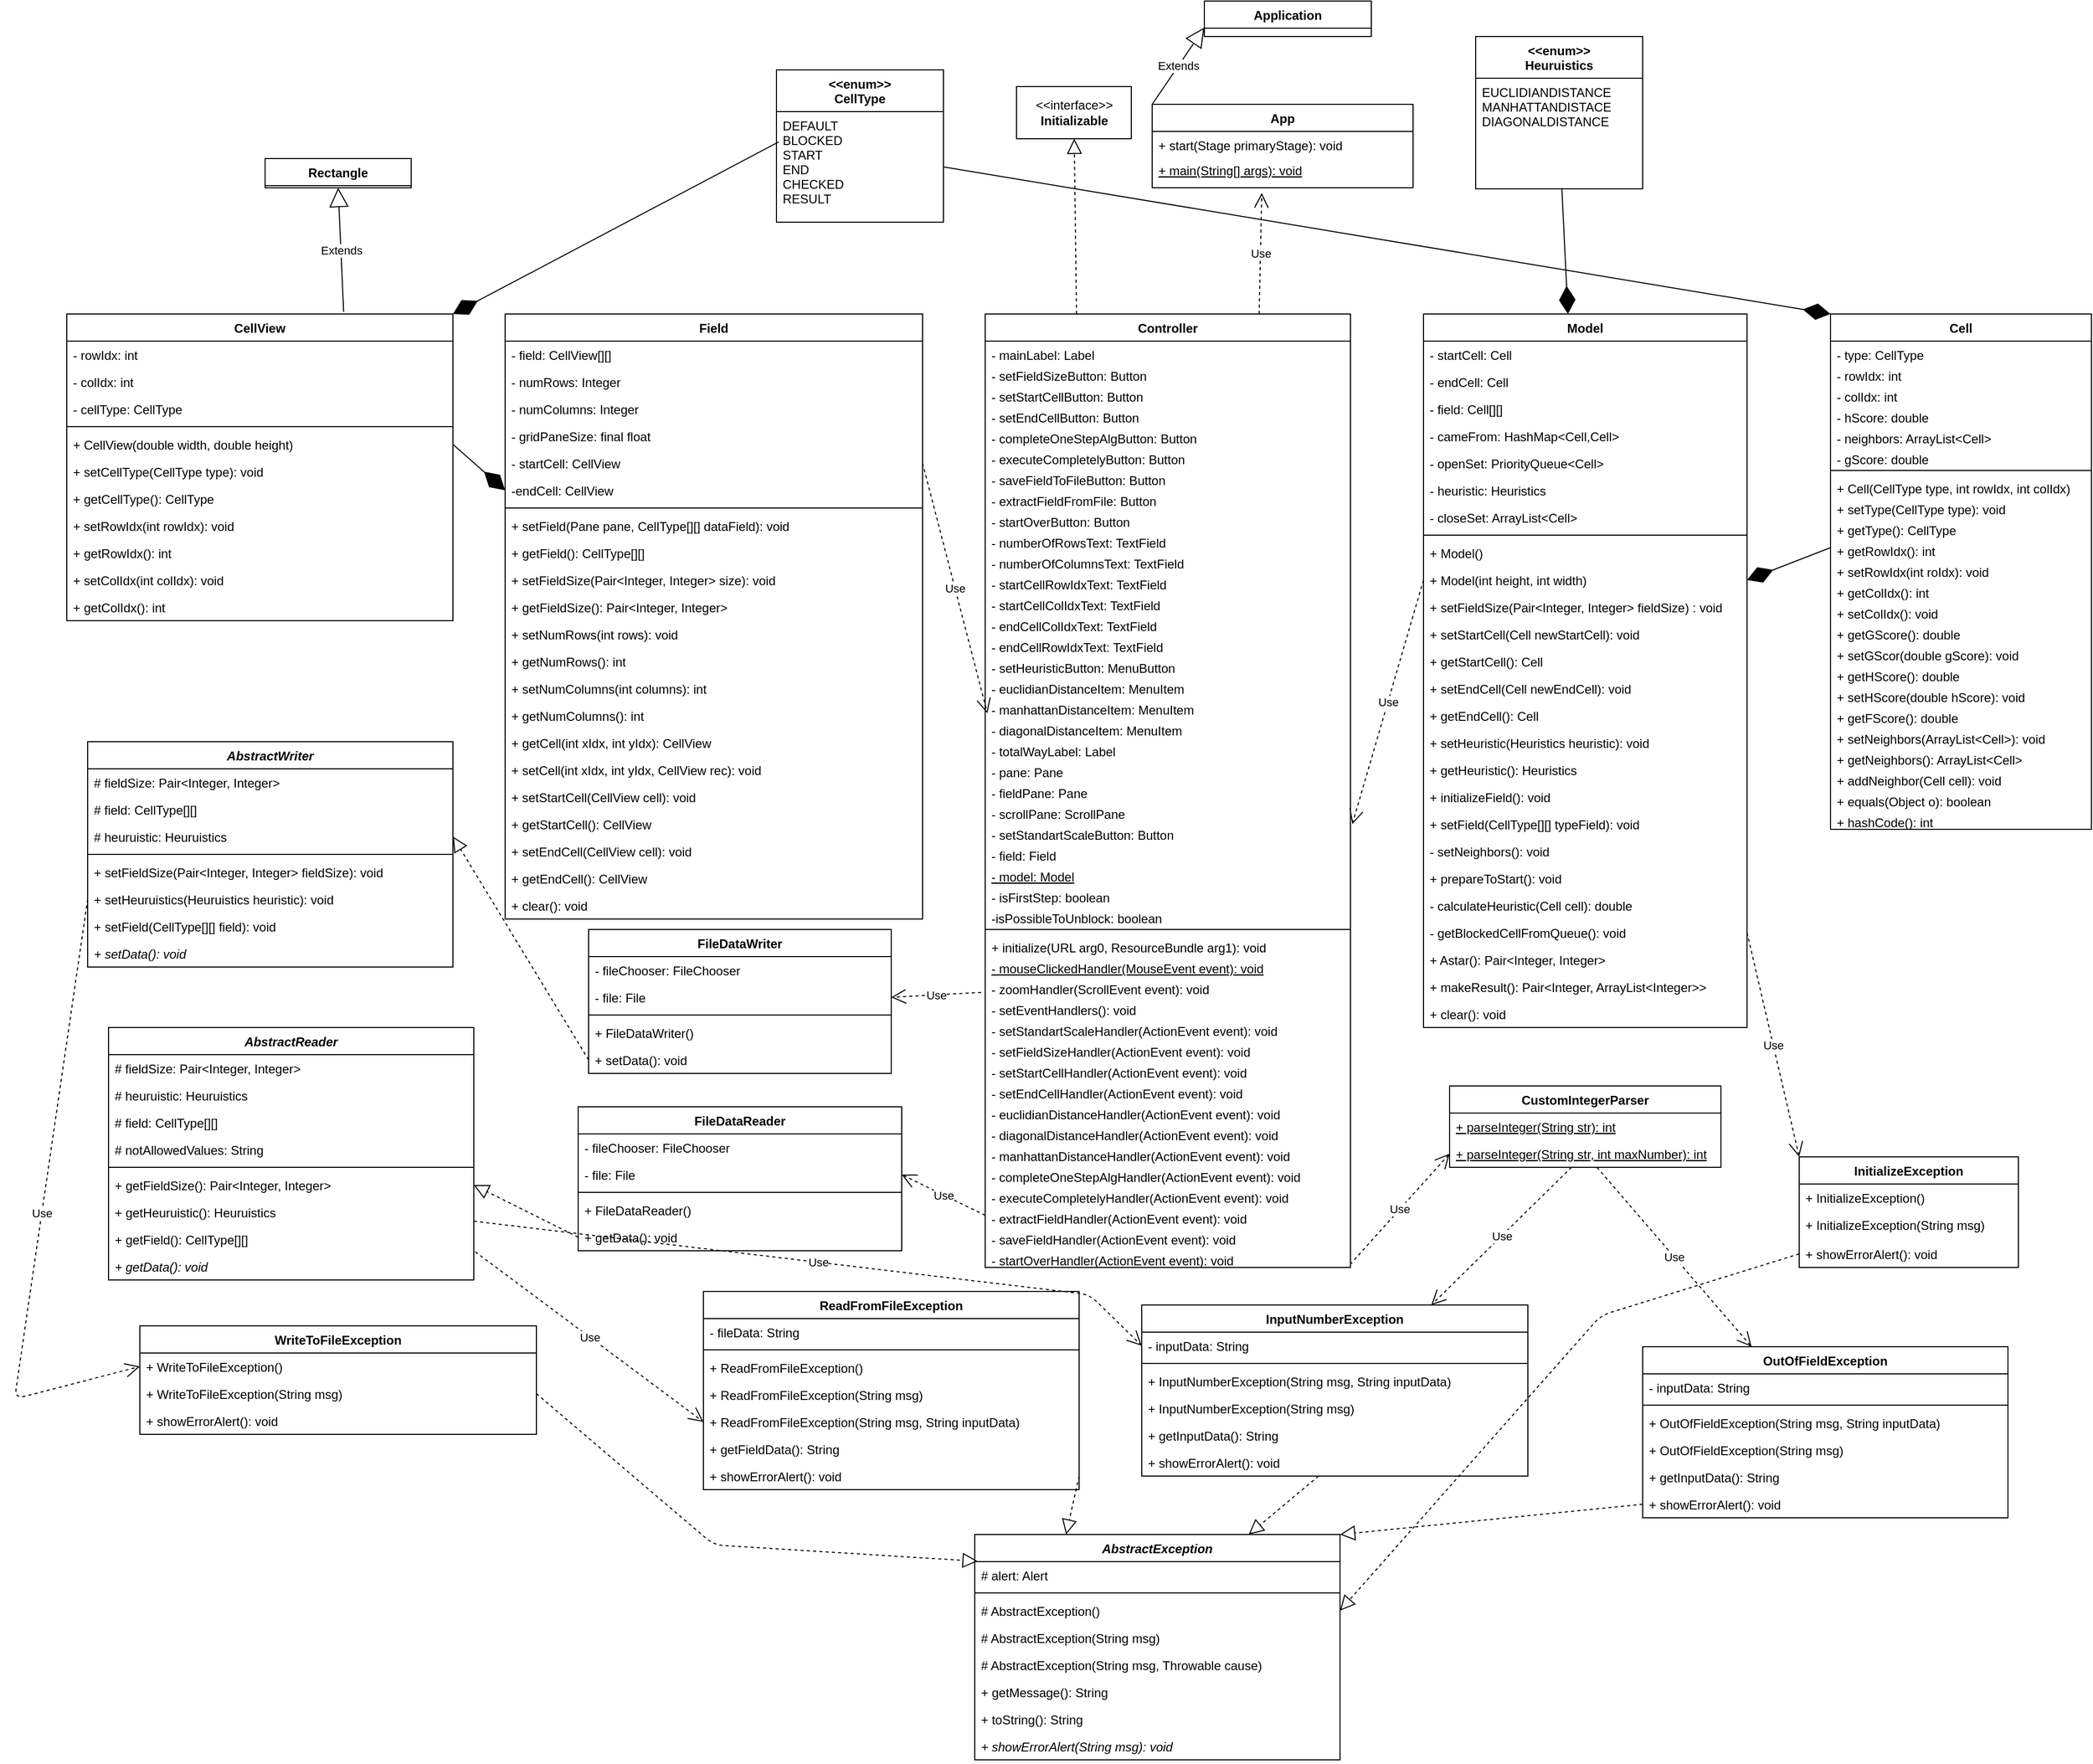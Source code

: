 <mxfile>
    <diagram id="NVfQQ_Pv06pQf_Cgyqi7" name="Страница 1">
        <mxGraphModel dx="4616" dy="1552" grid="1" gridSize="10" guides="1" tooltips="1" connect="1" arrows="1" fold="1" page="1" pageScale="1" pageWidth="2339" pageHeight="3300" background="#ffffff" math="0" shadow="0">
            <root>
                <mxCell id="0"/>
                <mxCell id="1" parent="0"/>
                <mxCell id="16" value="App&#10;" style="swimlane;fontStyle=1;align=center;verticalAlign=top;childLayout=stackLayout;horizontal=1;startSize=26;horizontalStack=0;resizeParent=1;resizeParentMax=0;resizeLast=0;collapsible=1;marginBottom=0;" parent="1" vertex="1">
                    <mxGeometry x="960" y="659" width="250" height="80" as="geometry">
                        <mxRectangle x="960" y="800" width="60" height="30" as="alternateBounds"/>
                    </mxGeometry>
                </mxCell>
                <mxCell id="19" value="+ start(Stage primaryStage): void" style="text;strokeColor=none;fillColor=none;align=left;verticalAlign=top;spacingLeft=4;spacingRight=4;overflow=hidden;rotatable=0;points=[[0,0.5],[1,0.5]];portConstraint=eastwest;fontStyle=0;whiteSpace=wrap;" parent="16" vertex="1">
                    <mxGeometry y="26" width="250" height="24" as="geometry"/>
                </mxCell>
                <mxCell id="116" value="+ main(String[] args): void" style="text;strokeColor=none;fillColor=none;align=left;verticalAlign=top;spacingLeft=4;spacingRight=4;overflow=hidden;rotatable=0;points=[[0,0.5],[1,0.5]];portConstraint=eastwest;fontStyle=4;" parent="16" vertex="1">
                    <mxGeometry y="50" width="250" height="30" as="geometry"/>
                </mxCell>
                <mxCell id="20" value="Controller&#10;" style="swimlane;fontStyle=1;align=center;verticalAlign=top;childLayout=stackLayout;horizontal=1;startSize=26;horizontalStack=0;resizeParent=1;resizeParentMax=0;resizeLast=0;collapsible=1;marginBottom=0;" parent="1" vertex="1">
                    <mxGeometry x="800" y="860" width="350" height="914" as="geometry"/>
                </mxCell>
                <mxCell id="21" value="- mainLabel: Label" style="text;strokeColor=none;fillColor=none;align=left;verticalAlign=top;spacingLeft=4;spacingRight=4;overflow=hidden;rotatable=0;points=[[0,0.5],[1,0.5]];portConstraint=eastwest;" parent="20" vertex="1">
                    <mxGeometry y="26" width="350" height="20" as="geometry"/>
                </mxCell>
                <mxCell id="117" value="- setFieldSizeButton: Button&#10;" style="text;strokeColor=none;fillColor=none;align=left;verticalAlign=top;spacingLeft=4;spacingRight=4;overflow=hidden;rotatable=0;points=[[0,0.5],[1,0.5]];portConstraint=eastwest;" parent="20" vertex="1">
                    <mxGeometry y="46" width="350" height="20" as="geometry"/>
                </mxCell>
                <mxCell id="118" value="- setStartCellButton: Button" style="text;strokeColor=none;fillColor=none;align=left;verticalAlign=top;spacingLeft=4;spacingRight=4;overflow=hidden;rotatable=0;points=[[0,0.5],[1,0.5]];portConstraint=eastwest;" parent="20" vertex="1">
                    <mxGeometry y="66" width="350" height="20" as="geometry"/>
                </mxCell>
                <mxCell id="119" value="- setEndCellButton: Button" style="text;strokeColor=none;fillColor=none;align=left;verticalAlign=top;spacingLeft=4;spacingRight=4;overflow=hidden;rotatable=0;points=[[0,0.5],[1,0.5]];portConstraint=eastwest;" parent="20" vertex="1">
                    <mxGeometry y="86" width="350" height="20" as="geometry"/>
                </mxCell>
                <mxCell id="120" value="- completeOneStepAlgButton: Button" style="text;strokeColor=none;fillColor=none;align=left;verticalAlign=top;spacingLeft=4;spacingRight=4;overflow=hidden;rotatable=0;points=[[0,0.5],[1,0.5]];portConstraint=eastwest;" parent="20" vertex="1">
                    <mxGeometry y="106" width="350" height="20" as="geometry"/>
                </mxCell>
                <mxCell id="121" value="- executeCompletelyButton: Button" style="text;strokeColor=none;fillColor=none;align=left;verticalAlign=top;spacingLeft=4;spacingRight=4;overflow=hidden;rotatable=0;points=[[0,0.5],[1,0.5]];portConstraint=eastwest;" parent="20" vertex="1">
                    <mxGeometry y="126" width="350" height="20" as="geometry"/>
                </mxCell>
                <mxCell id="122" value="- saveFieldToFileButton: Button" style="text;strokeColor=none;fillColor=none;align=left;verticalAlign=top;spacingLeft=4;spacingRight=4;overflow=hidden;rotatable=0;points=[[0,0.5],[1,0.5]];portConstraint=eastwest;" parent="20" vertex="1">
                    <mxGeometry y="146" width="350" height="20" as="geometry"/>
                </mxCell>
                <mxCell id="123" value="- extractFieldFromFile: Button" style="text;strokeColor=none;fillColor=none;align=left;verticalAlign=top;spacingLeft=4;spacingRight=4;overflow=hidden;rotatable=0;points=[[0,0.5],[1,0.5]];portConstraint=eastwest;" parent="20" vertex="1">
                    <mxGeometry y="166" width="350" height="20" as="geometry"/>
                </mxCell>
                <mxCell id="124" value="- startOverButton: Button" style="text;strokeColor=none;fillColor=none;align=left;verticalAlign=top;spacingLeft=4;spacingRight=4;overflow=hidden;rotatable=0;points=[[0,0.5],[1,0.5]];portConstraint=eastwest;" parent="20" vertex="1">
                    <mxGeometry y="186" width="350" height="20" as="geometry"/>
                </mxCell>
                <mxCell id="125" value="- numberOfRowsText: TextField" style="text;strokeColor=none;fillColor=none;align=left;verticalAlign=top;spacingLeft=4;spacingRight=4;overflow=hidden;rotatable=0;points=[[0,0.5],[1,0.5]];portConstraint=eastwest;" parent="20" vertex="1">
                    <mxGeometry y="206" width="350" height="20" as="geometry"/>
                </mxCell>
                <mxCell id="126" value="- numberOfColumnsText: TextField" style="text;strokeColor=none;fillColor=none;align=left;verticalAlign=top;spacingLeft=4;spacingRight=4;overflow=hidden;rotatable=0;points=[[0,0.5],[1,0.5]];portConstraint=eastwest;" parent="20" vertex="1">
                    <mxGeometry y="226" width="350" height="20" as="geometry"/>
                </mxCell>
                <mxCell id="127" value="- startCellRowIdxText: TextField" style="text;strokeColor=none;fillColor=none;align=left;verticalAlign=top;spacingLeft=4;spacingRight=4;overflow=hidden;rotatable=0;points=[[0,0.5],[1,0.5]];portConstraint=eastwest;" parent="20" vertex="1">
                    <mxGeometry y="246" width="350" height="20" as="geometry"/>
                </mxCell>
                <mxCell id="128" value="- startCellColIdxText: TextField" style="text;strokeColor=none;fillColor=none;align=left;verticalAlign=top;spacingLeft=4;spacingRight=4;overflow=hidden;rotatable=0;points=[[0,0.5],[1,0.5]];portConstraint=eastwest;" parent="20" vertex="1">
                    <mxGeometry y="266" width="350" height="20" as="geometry"/>
                </mxCell>
                <mxCell id="130" value="- endCellColIdxText: TextField" style="text;strokeColor=none;fillColor=none;align=left;verticalAlign=top;spacingLeft=4;spacingRight=4;overflow=hidden;rotatable=0;points=[[0,0.5],[1,0.5]];portConstraint=eastwest;" parent="20" vertex="1">
                    <mxGeometry y="286" width="350" height="20" as="geometry"/>
                </mxCell>
                <mxCell id="129" value="- endCellRowIdxText: TextField" style="text;strokeColor=none;fillColor=none;align=left;verticalAlign=top;spacingLeft=4;spacingRight=4;overflow=hidden;rotatable=0;points=[[0,0.5],[1,0.5]];portConstraint=eastwest;" parent="20" vertex="1">
                    <mxGeometry y="306" width="350" height="20" as="geometry"/>
                </mxCell>
                <mxCell id="131" value="- setHeuristicButton: MenuButton" style="text;strokeColor=none;fillColor=none;align=left;verticalAlign=top;spacingLeft=4;spacingRight=4;overflow=hidden;rotatable=0;points=[[0,0.5],[1,0.5]];portConstraint=eastwest;" parent="20" vertex="1">
                    <mxGeometry y="326" width="350" height="20" as="geometry"/>
                </mxCell>
                <mxCell id="132" value="- euclidianDistanceItem: MenuItem&#10;" style="text;strokeColor=none;fillColor=none;align=left;verticalAlign=top;spacingLeft=4;spacingRight=4;overflow=hidden;rotatable=0;points=[[0,0.5],[1,0.5]];portConstraint=eastwest;" parent="20" vertex="1">
                    <mxGeometry y="346" width="350" height="20" as="geometry"/>
                </mxCell>
                <mxCell id="133" value="- manhattanDistanceItem: MenuItem" style="text;strokeColor=none;fillColor=none;align=left;verticalAlign=top;spacingLeft=4;spacingRight=4;overflow=hidden;rotatable=0;points=[[0,0.5],[1,0.5]];portConstraint=eastwest;" parent="20" vertex="1">
                    <mxGeometry y="366" width="350" height="20" as="geometry"/>
                </mxCell>
                <mxCell id="134" value="- diagonalDistanceItem: MenuItem" style="text;strokeColor=none;fillColor=none;align=left;verticalAlign=top;spacingLeft=4;spacingRight=4;overflow=hidden;rotatable=0;points=[[0,0.5],[1,0.5]];portConstraint=eastwest;" parent="20" vertex="1">
                    <mxGeometry y="386" width="350" height="20" as="geometry"/>
                </mxCell>
                <mxCell id="135" value="- totalWayLabel: Label" style="text;strokeColor=none;fillColor=none;align=left;verticalAlign=top;spacingLeft=4;spacingRight=4;overflow=hidden;rotatable=0;points=[[0,0.5],[1,0.5]];portConstraint=eastwest;" parent="20" vertex="1">
                    <mxGeometry y="406" width="350" height="20" as="geometry"/>
                </mxCell>
                <mxCell id="136" value="- pane: Pane" style="text;strokeColor=none;fillColor=none;align=left;verticalAlign=top;spacingLeft=4;spacingRight=4;overflow=hidden;rotatable=0;points=[[0,0.5],[1,0.5]];portConstraint=eastwest;" parent="20" vertex="1">
                    <mxGeometry y="426" width="350" height="20" as="geometry"/>
                </mxCell>
                <mxCell id="137" value="- fieldPane: Pane" style="text;strokeColor=none;fillColor=none;align=left;verticalAlign=top;spacingLeft=4;spacingRight=4;overflow=hidden;rotatable=0;points=[[0,0.5],[1,0.5]];portConstraint=eastwest;" parent="20" vertex="1">
                    <mxGeometry y="446" width="350" height="20" as="geometry"/>
                </mxCell>
                <mxCell id="138" value="- scrollPane: ScrollPane" style="text;strokeColor=none;fillColor=none;align=left;verticalAlign=top;spacingLeft=4;spacingRight=4;overflow=hidden;rotatable=0;points=[[0,0.5],[1,0.5]];portConstraint=eastwest;" parent="20" vertex="1">
                    <mxGeometry y="466" width="350" height="20" as="geometry"/>
                </mxCell>
                <mxCell id="139" value="- setStandartScaleButton: Button" style="text;strokeColor=none;fillColor=none;align=left;verticalAlign=top;spacingLeft=4;spacingRight=4;overflow=hidden;rotatable=0;points=[[0,0.5],[1,0.5]];portConstraint=eastwest;" parent="20" vertex="1">
                    <mxGeometry y="486" width="350" height="20" as="geometry"/>
                </mxCell>
                <mxCell id="140" value="- field: Field" style="text;strokeColor=none;fillColor=none;align=left;verticalAlign=top;spacingLeft=4;spacingRight=4;overflow=hidden;rotatable=0;points=[[0,0.5],[1,0.5]];portConstraint=eastwest;" parent="20" vertex="1">
                    <mxGeometry y="506" width="350" height="20" as="geometry"/>
                </mxCell>
                <mxCell id="141" value="- model: Model" style="text;strokeColor=none;fillColor=none;align=left;verticalAlign=top;spacingLeft=4;spacingRight=4;overflow=hidden;rotatable=0;points=[[0,0.5],[1,0.5]];portConstraint=eastwest;fontStyle=4;" parent="20" vertex="1">
                    <mxGeometry y="526" width="350" height="20" as="geometry"/>
                </mxCell>
                <mxCell id="142" value="- isFirstStep: boolean" style="text;strokeColor=none;fillColor=none;align=left;verticalAlign=top;spacingLeft=4;spacingRight=4;overflow=hidden;rotatable=0;points=[[0,0.5],[1,0.5]];portConstraint=eastwest;" parent="20" vertex="1">
                    <mxGeometry y="546" width="350" height="20" as="geometry"/>
                </mxCell>
                <mxCell id="143" value="-isPossibleToUnblock: boolean" style="text;strokeColor=none;fillColor=none;align=left;verticalAlign=top;spacingLeft=4;spacingRight=4;overflow=hidden;rotatable=0;points=[[0,0.5],[1,0.5]];portConstraint=eastwest;" parent="20" vertex="1">
                    <mxGeometry y="566" width="350" height="20" as="geometry"/>
                </mxCell>
                <mxCell id="22" value="" style="line;strokeWidth=1;fillColor=none;align=left;verticalAlign=middle;spacingTop=-1;spacingLeft=3;spacingRight=3;rotatable=0;labelPosition=right;points=[];portConstraint=eastwest;strokeColor=inherit;" parent="20" vertex="1">
                    <mxGeometry y="586" width="350" height="8" as="geometry"/>
                </mxCell>
                <mxCell id="23" value="+ initialize(URL arg0, ResourceBundle arg1): void" style="text;strokeColor=none;fillColor=none;align=left;verticalAlign=top;spacingLeft=4;spacingRight=4;overflow=hidden;rotatable=0;points=[[0,0.5],[1,0.5]];portConstraint=eastwest;" parent="20" vertex="1">
                    <mxGeometry y="594" width="350" height="20" as="geometry"/>
                </mxCell>
                <mxCell id="147" value="- mouseClickedHandler(MouseEvent event): void" style="text;strokeColor=none;fillColor=none;align=left;verticalAlign=top;spacingLeft=4;spacingRight=4;overflow=hidden;rotatable=0;points=[[0,0.5],[1,0.5]];portConstraint=eastwest;fontStyle=4;" parent="20" vertex="1">
                    <mxGeometry y="614" width="350" height="20" as="geometry"/>
                </mxCell>
                <mxCell id="148" value="- zoomHandler(ScrollEvent event): void" style="text;strokeColor=none;fillColor=none;align=left;verticalAlign=top;spacingLeft=4;spacingRight=4;overflow=hidden;rotatable=0;points=[[0,0.5],[1,0.5]];portConstraint=eastwest;" parent="20" vertex="1">
                    <mxGeometry y="634" width="350" height="20" as="geometry"/>
                </mxCell>
                <mxCell id="146" value="- setEventHandlers(): void" style="text;strokeColor=none;fillColor=none;align=left;verticalAlign=top;spacingLeft=4;spacingRight=4;overflow=hidden;rotatable=0;points=[[0,0.5],[1,0.5]];portConstraint=eastwest;" parent="20" vertex="1">
                    <mxGeometry y="654" width="350" height="20" as="geometry"/>
                </mxCell>
                <mxCell id="149" value="- setStandartScaleHandler(ActionEvent event): void" style="text;strokeColor=none;fillColor=none;align=left;verticalAlign=top;spacingLeft=4;spacingRight=4;overflow=hidden;rotatable=0;points=[[0,0.5],[1,0.5]];portConstraint=eastwest;" parent="20" vertex="1">
                    <mxGeometry y="674" width="350" height="20" as="geometry"/>
                </mxCell>
                <mxCell id="152" value="- setFieldSizeHandler(ActionEvent event): void" style="text;strokeColor=none;fillColor=none;align=left;verticalAlign=top;spacingLeft=4;spacingRight=4;overflow=hidden;rotatable=0;points=[[0,0.5],[1,0.5]];portConstraint=eastwest;" parent="20" vertex="1">
                    <mxGeometry y="694" width="350" height="20" as="geometry"/>
                </mxCell>
                <mxCell id="154" value="- setStartCellHandler(ActionEvent event): void" style="text;strokeColor=none;fillColor=none;align=left;verticalAlign=top;spacingLeft=4;spacingRight=4;overflow=hidden;rotatable=0;points=[[0,0.5],[1,0.5]];portConstraint=eastwest;" parent="20" vertex="1">
                    <mxGeometry y="714" width="350" height="20" as="geometry"/>
                </mxCell>
                <mxCell id="155" value="- setEndCellHandler(ActionEvent event): void" style="text;strokeColor=none;fillColor=none;align=left;verticalAlign=top;spacingLeft=4;spacingRight=4;overflow=hidden;rotatable=0;points=[[0,0.5],[1,0.5]];portConstraint=eastwest;" parent="20" vertex="1">
                    <mxGeometry y="734" width="350" height="20" as="geometry"/>
                </mxCell>
                <mxCell id="156" value="- euclidianDistanceHandler(ActionEvent event): void" style="text;strokeColor=none;fillColor=none;align=left;verticalAlign=top;spacingLeft=4;spacingRight=4;overflow=hidden;rotatable=0;points=[[0,0.5],[1,0.5]];portConstraint=eastwest;" parent="20" vertex="1">
                    <mxGeometry y="754" width="350" height="20" as="geometry"/>
                </mxCell>
                <mxCell id="157" value="- diagonalDistanceHandler(ActionEvent event): void" style="text;strokeColor=none;fillColor=none;align=left;verticalAlign=top;spacingLeft=4;spacingRight=4;overflow=hidden;rotatable=0;points=[[0,0.5],[1,0.5]];portConstraint=eastwest;" parent="20" vertex="1">
                    <mxGeometry y="774" width="350" height="20" as="geometry"/>
                </mxCell>
                <mxCell id="158" value="- manhattanDistanceHandler(ActionEvent event): void" style="text;strokeColor=none;fillColor=none;align=left;verticalAlign=top;spacingLeft=4;spacingRight=4;overflow=hidden;rotatable=0;points=[[0,0.5],[1,0.5]];portConstraint=eastwest;" parent="20" vertex="1">
                    <mxGeometry y="794" width="350" height="20" as="geometry"/>
                </mxCell>
                <mxCell id="159" value="- completeOneStepAlgHandler(ActionEvent event): void" style="text;strokeColor=none;fillColor=none;align=left;verticalAlign=top;spacingLeft=4;spacingRight=4;overflow=hidden;rotatable=0;points=[[0,0.5],[1,0.5]];portConstraint=eastwest;" parent="20" vertex="1">
                    <mxGeometry y="814" width="350" height="20" as="geometry"/>
                </mxCell>
                <mxCell id="160" value="- executeCompletelyHandler(ActionEvent event): void" style="text;strokeColor=none;fillColor=none;align=left;verticalAlign=top;spacingLeft=4;spacingRight=4;overflow=hidden;rotatable=0;points=[[0,0.5],[1,0.5]];portConstraint=eastwest;" parent="20" vertex="1">
                    <mxGeometry y="834" width="350" height="20" as="geometry"/>
                </mxCell>
                <mxCell id="161" value="- extractFieldHandler(ActionEvent event): void" style="text;strokeColor=none;fillColor=none;align=left;verticalAlign=top;spacingLeft=4;spacingRight=4;overflow=hidden;rotatable=0;points=[[0,0.5],[1,0.5]];portConstraint=eastwest;" parent="20" vertex="1">
                    <mxGeometry y="854" width="350" height="20" as="geometry"/>
                </mxCell>
                <mxCell id="162" value="- saveFieldHandler(ActionEvent event): void" style="text;strokeColor=none;fillColor=none;align=left;verticalAlign=top;spacingLeft=4;spacingRight=4;overflow=hidden;rotatable=0;points=[[0,0.5],[1,0.5]];portConstraint=eastwest;spacingBottom=3;" parent="20" vertex="1">
                    <mxGeometry y="874" width="350" height="20" as="geometry"/>
                </mxCell>
                <mxCell id="163" value="- startOverHandler(ActionEvent event): void" style="text;strokeColor=none;fillColor=none;align=left;verticalAlign=top;spacingLeft=4;spacingRight=4;overflow=hidden;rotatable=0;points=[[0,0.5],[1,0.5]];portConstraint=eastwest;" parent="20" vertex="1">
                    <mxGeometry y="894" width="350" height="20" as="geometry"/>
                </mxCell>
                <mxCell id="35" value="&lt;&lt;enum&gt;&gt;&#10;CellType&#10;" style="swimlane;fontStyle=1;align=center;verticalAlign=top;childLayout=stackLayout;horizontal=1;startSize=40;horizontalStack=0;resizeParent=1;resizeParentMax=0;resizeLast=0;collapsible=1;marginBottom=0;" parent="1" vertex="1">
                    <mxGeometry x="600" y="626" width="160" height="146" as="geometry"/>
                </mxCell>
                <mxCell id="36" value="DEFAULT&#10;BLOCKED&#10;START&#10;END&#10;CHECKED&#10;RESULT" style="text;strokeColor=none;fillColor=none;align=left;verticalAlign=top;spacingLeft=4;spacingRight=4;overflow=hidden;rotatable=0;points=[[0,0.5],[1,0.5]];portConstraint=eastwest;" parent="35" vertex="1">
                    <mxGeometry y="40" width="160" height="106" as="geometry"/>
                </mxCell>
                <mxCell id="39" value="&lt;&lt;enum&gt;&gt;&#10;Heuruistics&#10;" style="swimlane;fontStyle=1;align=center;verticalAlign=top;childLayout=stackLayout;horizontal=1;startSize=40;horizontalStack=0;resizeParent=1;resizeParentMax=0;resizeLast=0;collapsible=1;marginBottom=0;" parent="1" vertex="1">
                    <mxGeometry x="1270" y="594" width="160" height="146" as="geometry"/>
                </mxCell>
                <mxCell id="40" value="EUCLIDIANDISTANCE&#10;MANHATTANDISTACE&#10;DIAGONALDISTANCE" style="text;strokeColor=none;fillColor=none;align=left;verticalAlign=top;spacingLeft=4;spacingRight=4;overflow=hidden;rotatable=0;points=[[0,0.5],[1,0.5]];portConstraint=eastwest;" parent="39" vertex="1">
                    <mxGeometry y="40" width="160" height="106" as="geometry"/>
                </mxCell>
                <mxCell id="42" value="Application" style="swimlane;fontStyle=1;align=center;verticalAlign=top;childLayout=stackLayout;horizontal=1;startSize=26;horizontalStack=0;resizeParent=1;resizeParentMax=0;resizeLast=0;collapsible=1;marginBottom=0;" parent="1" vertex="1">
                    <mxGeometry x="1010" y="560" width="160" height="34" as="geometry"/>
                </mxCell>
                <mxCell id="46" value="&amp;lt;&amp;lt;interface&amp;gt;&amp;gt;&lt;br&gt;&lt;b&gt;Initializable&lt;/b&gt;" style="html=1;" parent="1" vertex="1">
                    <mxGeometry x="830" y="642" width="110" height="50" as="geometry"/>
                </mxCell>
                <mxCell id="47" value="Cell" style="swimlane;fontStyle=1;align=center;verticalAlign=top;childLayout=stackLayout;horizontal=1;startSize=26;horizontalStack=0;resizeParent=1;resizeParentMax=0;resizeLast=0;collapsible=1;marginBottom=0;" parent="1" vertex="1">
                    <mxGeometry x="1610" y="860" width="250" height="494" as="geometry"/>
                </mxCell>
                <mxCell id="52" value="- type: CellType" style="text;strokeColor=none;fillColor=none;align=left;verticalAlign=top;spacingLeft=4;spacingRight=4;overflow=hidden;rotatable=0;points=[[0,0.5],[1,0.5]];portConstraint=eastwest;" parent="47" vertex="1">
                    <mxGeometry y="26" width="250" height="20" as="geometry"/>
                </mxCell>
                <mxCell id="167" value="- rowIdx: int" style="text;strokeColor=none;fillColor=none;align=left;verticalAlign=top;spacingLeft=4;spacingRight=4;overflow=hidden;rotatable=0;points=[[0,0.5],[1,0.5]];portConstraint=eastwest;" parent="47" vertex="1">
                    <mxGeometry y="46" width="250" height="20" as="geometry"/>
                </mxCell>
                <mxCell id="168" value="- colIdx: int" style="text;strokeColor=none;fillColor=none;align=left;verticalAlign=top;spacingLeft=4;spacingRight=4;overflow=hidden;rotatable=0;points=[[0,0.5],[1,0.5]];portConstraint=eastwest;" parent="47" vertex="1">
                    <mxGeometry y="66" width="250" height="20" as="geometry"/>
                </mxCell>
                <mxCell id="170" value="- hScore: double" style="text;strokeColor=none;fillColor=none;align=left;verticalAlign=top;spacingLeft=4;spacingRight=4;overflow=hidden;rotatable=0;points=[[0,0.5],[1,0.5]];portConstraint=eastwest;" parent="47" vertex="1">
                    <mxGeometry y="86" width="250" height="20" as="geometry"/>
                </mxCell>
                <mxCell id="171" value="- neighbors: ArrayList&lt;Cell&gt;" style="text;strokeColor=none;fillColor=none;align=left;verticalAlign=top;spacingLeft=4;spacingRight=4;overflow=hidden;rotatable=0;points=[[0,0.5],[1,0.5]];portConstraint=eastwest;" parent="47" vertex="1">
                    <mxGeometry y="106" width="250" height="20" as="geometry"/>
                </mxCell>
                <mxCell id="169" value="- gScore: double" style="text;strokeColor=none;fillColor=none;align=left;verticalAlign=top;spacingLeft=4;spacingRight=4;overflow=hidden;rotatable=0;points=[[0,0.5],[1,0.5]];portConstraint=eastwest;" parent="47" vertex="1">
                    <mxGeometry y="126" width="250" height="20" as="geometry"/>
                </mxCell>
                <mxCell id="49" value="" style="line;strokeWidth=1;fillColor=none;align=left;verticalAlign=middle;spacingTop=-1;spacingLeft=3;spacingRight=3;rotatable=0;labelPosition=right;points=[];portConstraint=eastwest;strokeColor=inherit;" parent="47" vertex="1">
                    <mxGeometry y="146" width="250" height="8" as="geometry"/>
                </mxCell>
                <mxCell id="50" value="+ Cell(CellType type, int rowIdx, int colIdx)" style="text;strokeColor=none;fillColor=none;align=left;verticalAlign=top;spacingLeft=4;spacingRight=4;overflow=hidden;rotatable=0;points=[[0,0.5],[1,0.5]];portConstraint=eastwest;" parent="47" vertex="1">
                    <mxGeometry y="154" width="250" height="20" as="geometry"/>
                </mxCell>
                <mxCell id="172" value="+ setType(CellType type): void" style="text;strokeColor=none;fillColor=none;align=left;verticalAlign=top;spacingLeft=4;spacingRight=4;overflow=hidden;rotatable=0;points=[[0,0.5],[1,0.5]];portConstraint=eastwest;" parent="47" vertex="1">
                    <mxGeometry y="174" width="250" height="20" as="geometry"/>
                </mxCell>
                <mxCell id="173" value="+ getType(): CellType" style="text;strokeColor=none;fillColor=none;align=left;verticalAlign=top;spacingLeft=4;spacingRight=4;overflow=hidden;rotatable=0;points=[[0,0.5],[1,0.5]];portConstraint=eastwest;" parent="47" vertex="1">
                    <mxGeometry y="194" width="250" height="20" as="geometry"/>
                </mxCell>
                <mxCell id="174" value="+ getRowIdx(): int" style="text;strokeColor=none;fillColor=none;align=left;verticalAlign=top;spacingLeft=4;spacingRight=4;overflow=hidden;rotatable=0;points=[[0,0.5],[1,0.5]];portConstraint=eastwest;" parent="47" vertex="1">
                    <mxGeometry y="214" width="250" height="20" as="geometry"/>
                </mxCell>
                <mxCell id="175" value="+ setRowIdx(int roIdx): void" style="text;strokeColor=none;fillColor=none;align=left;verticalAlign=top;spacingLeft=4;spacingRight=4;overflow=hidden;rotatable=0;points=[[0,0.5],[1,0.5]];portConstraint=eastwest;" parent="47" vertex="1">
                    <mxGeometry y="234" width="250" height="20" as="geometry"/>
                </mxCell>
                <mxCell id="176" value="+ getColIdx(): int" style="text;strokeColor=none;fillColor=none;align=left;verticalAlign=top;spacingLeft=4;spacingRight=4;overflow=hidden;rotatable=0;points=[[0,0.5],[1,0.5]];portConstraint=eastwest;" parent="47" vertex="1">
                    <mxGeometry y="254" width="250" height="20" as="geometry"/>
                </mxCell>
                <mxCell id="177" value="+ setColIdx(): void" style="text;strokeColor=none;fillColor=none;align=left;verticalAlign=top;spacingLeft=4;spacingRight=4;overflow=hidden;rotatable=0;points=[[0,0.5],[1,0.5]];portConstraint=eastwest;" parent="47" vertex="1">
                    <mxGeometry y="274" width="250" height="20" as="geometry"/>
                </mxCell>
                <mxCell id="178" value="+ getGScore(): double" style="text;strokeColor=none;fillColor=none;align=left;verticalAlign=top;spacingLeft=4;spacingRight=4;overflow=hidden;rotatable=0;points=[[0,0.5],[1,0.5]];portConstraint=eastwest;" parent="47" vertex="1">
                    <mxGeometry y="294" width="250" height="20" as="geometry"/>
                </mxCell>
                <mxCell id="179" value="+ setGScor(double gScore): void" style="text;strokeColor=none;fillColor=none;align=left;verticalAlign=top;spacingLeft=4;spacingRight=4;overflow=hidden;rotatable=0;points=[[0,0.5],[1,0.5]];portConstraint=eastwest;" parent="47" vertex="1">
                    <mxGeometry y="314" width="250" height="20" as="geometry"/>
                </mxCell>
                <mxCell id="180" value="+ getHScore(): double" style="text;strokeColor=none;fillColor=none;align=left;verticalAlign=top;spacingLeft=4;spacingRight=4;overflow=hidden;rotatable=0;points=[[0,0.5],[1,0.5]];portConstraint=eastwest;" parent="47" vertex="1">
                    <mxGeometry y="334" width="250" height="20" as="geometry"/>
                </mxCell>
                <mxCell id="182" value="+ setHScore(double hScore): void" style="text;strokeColor=none;fillColor=none;align=left;verticalAlign=top;spacingLeft=4;spacingRight=4;overflow=hidden;rotatable=0;points=[[0,0.5],[1,0.5]];portConstraint=eastwest;" parent="47" vertex="1">
                    <mxGeometry y="354" width="250" height="20" as="geometry"/>
                </mxCell>
                <mxCell id="183" value="+ getFScore(): double" style="text;strokeColor=none;fillColor=none;align=left;verticalAlign=top;spacingLeft=4;spacingRight=4;overflow=hidden;rotatable=0;points=[[0,0.5],[1,0.5]];portConstraint=eastwest;" parent="47" vertex="1">
                    <mxGeometry y="374" width="250" height="20" as="geometry"/>
                </mxCell>
                <mxCell id="185" value="+ setNeighbors(ArrayList&lt;Cell&gt;): void" style="text;strokeColor=none;fillColor=none;align=left;verticalAlign=top;spacingLeft=4;spacingRight=4;overflow=hidden;rotatable=0;points=[[0,0.5],[1,0.5]];portConstraint=eastwest;" parent="47" vertex="1">
                    <mxGeometry y="394" width="250" height="20" as="geometry"/>
                </mxCell>
                <mxCell id="184" value="+ getNeighbors(): ArrayList&lt;Cell&gt;" style="text;strokeColor=none;fillColor=none;align=left;verticalAlign=top;spacingLeft=4;spacingRight=4;overflow=hidden;rotatable=0;points=[[0,0.5],[1,0.5]];portConstraint=eastwest;" parent="47" vertex="1">
                    <mxGeometry y="414" width="250" height="20" as="geometry"/>
                </mxCell>
                <mxCell id="186" value="+ addNeighbor(Cell cell): void" style="text;strokeColor=none;fillColor=none;align=left;verticalAlign=top;spacingLeft=4;spacingRight=4;overflow=hidden;rotatable=0;points=[[0,0.5],[1,0.5]];portConstraint=eastwest;" parent="47" vertex="1">
                    <mxGeometry y="434" width="250" height="20" as="geometry"/>
                </mxCell>
                <mxCell id="187" value="+ equals(Object o): boolean" style="text;strokeColor=none;fillColor=none;align=left;verticalAlign=top;spacingLeft=4;spacingRight=4;overflow=hidden;rotatable=0;points=[[0,0.5],[1,0.5]];portConstraint=eastwest;" parent="47" vertex="1">
                    <mxGeometry y="454" width="250" height="20" as="geometry"/>
                </mxCell>
                <mxCell id="188" value="+ hashCode(): int" style="text;strokeColor=none;fillColor=none;align=left;verticalAlign=top;spacingLeft=4;spacingRight=4;overflow=hidden;rotatable=0;points=[[0,0.5],[1,0.5]];portConstraint=eastwest;" parent="47" vertex="1">
                    <mxGeometry y="474" width="250" height="20" as="geometry"/>
                </mxCell>
                <mxCell id="51" value="Model" style="swimlane;fontStyle=1;align=center;verticalAlign=top;childLayout=stackLayout;horizontal=1;startSize=26;horizontalStack=0;resizeParent=1;resizeParentMax=0;resizeLast=0;collapsible=1;marginBottom=0;" parent="1" vertex="1">
                    <mxGeometry x="1220" y="860" width="310" height="684" as="geometry"/>
                </mxCell>
                <mxCell id="48" value="- startCell: Cell" style="text;strokeColor=none;fillColor=none;align=left;verticalAlign=top;spacingLeft=4;spacingRight=4;overflow=hidden;rotatable=0;points=[[0,0.5],[1,0.5]];portConstraint=eastwest;" parent="51" vertex="1">
                    <mxGeometry y="26" width="310" height="26" as="geometry"/>
                </mxCell>
                <mxCell id="189" value="- endCell: Cell" style="text;strokeColor=none;fillColor=none;align=left;verticalAlign=top;spacingLeft=4;spacingRight=4;overflow=hidden;rotatable=0;points=[[0,0.5],[1,0.5]];portConstraint=eastwest;" parent="51" vertex="1">
                    <mxGeometry y="52" width="310" height="26" as="geometry"/>
                </mxCell>
                <mxCell id="190" value="- field: Cell[][]" style="text;strokeColor=none;fillColor=none;align=left;verticalAlign=top;spacingLeft=4;spacingRight=4;overflow=hidden;rotatable=0;points=[[0,0.5],[1,0.5]];portConstraint=eastwest;" parent="51" vertex="1">
                    <mxGeometry y="78" width="310" height="26" as="geometry"/>
                </mxCell>
                <mxCell id="192" value="- cameFrom: HashMap&lt;Cell,Cell&gt;" style="text;strokeColor=none;fillColor=none;align=left;verticalAlign=top;spacingLeft=4;spacingRight=4;overflow=hidden;rotatable=0;points=[[0,0.5],[1,0.5]];portConstraint=eastwest;" parent="51" vertex="1">
                    <mxGeometry y="104" width="310" height="26" as="geometry"/>
                </mxCell>
                <mxCell id="193" value="- openSet: PriorityQueue&lt;Cell&gt;" style="text;strokeColor=none;fillColor=none;align=left;verticalAlign=top;spacingLeft=4;spacingRight=4;overflow=hidden;rotatable=0;points=[[0,0.5],[1,0.5]];portConstraint=eastwest;" parent="51" vertex="1">
                    <mxGeometry y="130" width="310" height="26" as="geometry"/>
                </mxCell>
                <mxCell id="194" value="- heuristic: Heuristics" style="text;strokeColor=none;fillColor=none;align=left;verticalAlign=top;spacingLeft=4;spacingRight=4;overflow=hidden;rotatable=0;points=[[0,0.5],[1,0.5]];portConstraint=eastwest;" parent="51" vertex="1">
                    <mxGeometry y="156" width="310" height="26" as="geometry"/>
                </mxCell>
                <mxCell id="191" value="- closeSet: ArrayList&lt;Cell&gt;" style="text;strokeColor=none;fillColor=none;align=left;verticalAlign=top;spacingLeft=4;spacingRight=4;overflow=hidden;rotatable=0;points=[[0,0.5],[1,0.5]];portConstraint=eastwest;" parent="51" vertex="1">
                    <mxGeometry y="182" width="310" height="26" as="geometry"/>
                </mxCell>
                <mxCell id="53" value="" style="line;strokeWidth=1;fillColor=none;align=left;verticalAlign=middle;spacingTop=-1;spacingLeft=3;spacingRight=3;rotatable=0;labelPosition=right;points=[];portConstraint=eastwest;strokeColor=inherit;" parent="51" vertex="1">
                    <mxGeometry y="208" width="310" height="8" as="geometry"/>
                </mxCell>
                <mxCell id="54" value="+ Model()" style="text;strokeColor=none;fillColor=none;align=left;verticalAlign=top;spacingLeft=4;spacingRight=4;overflow=hidden;rotatable=0;points=[[0,0.5],[1,0.5]];portConstraint=eastwest;" parent="51" vertex="1">
                    <mxGeometry y="216" width="310" height="26" as="geometry"/>
                </mxCell>
                <mxCell id="195" value="+ Model(int height, int width)" style="text;strokeColor=none;fillColor=none;align=left;verticalAlign=top;spacingLeft=4;spacingRight=4;overflow=hidden;rotatable=0;points=[[0,0.5],[1,0.5]];portConstraint=eastwest;" parent="51" vertex="1">
                    <mxGeometry y="242" width="310" height="26" as="geometry"/>
                </mxCell>
                <mxCell id="196" value="+ setFieldSize(Pair&lt;Integer, Integer&gt; fieldSize) : void" style="text;strokeColor=none;fillColor=none;align=left;verticalAlign=top;spacingLeft=4;spacingRight=4;overflow=hidden;rotatable=0;points=[[0,0.5],[1,0.5]];portConstraint=eastwest;" parent="51" vertex="1">
                    <mxGeometry y="268" width="310" height="26" as="geometry"/>
                </mxCell>
                <mxCell id="197" value="+ setStartCell(Cell newStartCell): void" style="text;strokeColor=none;fillColor=none;align=left;verticalAlign=top;spacingLeft=4;spacingRight=4;overflow=hidden;rotatable=0;points=[[0,0.5],[1,0.5]];portConstraint=eastwest;" parent="51" vertex="1">
                    <mxGeometry y="294" width="310" height="26" as="geometry"/>
                </mxCell>
                <mxCell id="199" value="+ getStartCell(): Cell" style="text;strokeColor=none;fillColor=none;align=left;verticalAlign=top;spacingLeft=4;spacingRight=4;overflow=hidden;rotatable=0;points=[[0,0.5],[1,0.5]];portConstraint=eastwest;" parent="51" vertex="1">
                    <mxGeometry y="320" width="310" height="26" as="geometry"/>
                </mxCell>
                <mxCell id="198" value="+ setEndCell(Cell newEndCell): void" style="text;strokeColor=none;fillColor=none;align=left;verticalAlign=top;spacingLeft=4;spacingRight=4;overflow=hidden;rotatable=0;points=[[0,0.5],[1,0.5]];portConstraint=eastwest;" parent="51" vertex="1">
                    <mxGeometry y="346" width="310" height="26" as="geometry"/>
                </mxCell>
                <mxCell id="200" value="+ getEndCell(): Cell" style="text;strokeColor=none;fillColor=none;align=left;verticalAlign=top;spacingLeft=4;spacingRight=4;overflow=hidden;rotatable=0;points=[[0,0.5],[1,0.5]];portConstraint=eastwest;" parent="51" vertex="1">
                    <mxGeometry y="372" width="310" height="26" as="geometry"/>
                </mxCell>
                <mxCell id="202" value="+ setHeuristic(Heuristics heuristic): void" style="text;strokeColor=none;fillColor=none;align=left;verticalAlign=top;spacingLeft=4;spacingRight=4;overflow=hidden;rotatable=0;points=[[0,0.5],[1,0.5]];portConstraint=eastwest;" parent="51" vertex="1">
                    <mxGeometry y="398" width="310" height="26" as="geometry"/>
                </mxCell>
                <mxCell id="201" value="+ getHeuristic(): Heuristics" style="text;strokeColor=none;fillColor=none;align=left;verticalAlign=top;spacingLeft=4;spacingRight=4;overflow=hidden;rotatable=0;points=[[0,0.5],[1,0.5]];portConstraint=eastwest;" parent="51" vertex="1">
                    <mxGeometry y="424" width="310" height="26" as="geometry"/>
                </mxCell>
                <mxCell id="203" value="+ initializeField(): void" style="text;strokeColor=none;fillColor=none;align=left;verticalAlign=top;spacingLeft=4;spacingRight=4;overflow=hidden;rotatable=0;points=[[0,0.5],[1,0.5]];portConstraint=eastwest;" parent="51" vertex="1">
                    <mxGeometry y="450" width="310" height="26" as="geometry"/>
                </mxCell>
                <mxCell id="204" value="+ setField(CellType[][] typeField): void" style="text;strokeColor=none;fillColor=none;align=left;verticalAlign=top;spacingLeft=4;spacingRight=4;overflow=hidden;rotatable=0;points=[[0,0.5],[1,0.5]];portConstraint=eastwest;" parent="51" vertex="1">
                    <mxGeometry y="476" width="310" height="26" as="geometry"/>
                </mxCell>
                <mxCell id="205" value="- setNeighbors(): void" style="text;strokeColor=none;fillColor=none;align=left;verticalAlign=top;spacingLeft=4;spacingRight=4;overflow=hidden;rotatable=0;points=[[0,0.5],[1,0.5]];portConstraint=eastwest;" parent="51" vertex="1">
                    <mxGeometry y="502" width="310" height="26" as="geometry"/>
                </mxCell>
                <mxCell id="206" value="+ prepareToStart(): void" style="text;strokeColor=none;fillColor=none;align=left;verticalAlign=top;spacingLeft=4;spacingRight=4;overflow=hidden;rotatable=0;points=[[0,0.5],[1,0.5]];portConstraint=eastwest;" parent="51" vertex="1">
                    <mxGeometry y="528" width="310" height="26" as="geometry"/>
                </mxCell>
                <mxCell id="207" value="- calculateHeuristic(Cell cell): double" style="text;strokeColor=none;fillColor=none;align=left;verticalAlign=top;spacingLeft=4;spacingRight=4;overflow=hidden;rotatable=0;points=[[0,0.5],[1,0.5]];portConstraint=eastwest;" parent="51" vertex="1">
                    <mxGeometry y="554" width="310" height="26" as="geometry"/>
                </mxCell>
                <mxCell id="208" value="- getBlockedCellFromQueue(): void" style="text;strokeColor=none;fillColor=none;align=left;verticalAlign=top;spacingLeft=4;spacingRight=4;overflow=hidden;rotatable=0;points=[[0,0.5],[1,0.5]];portConstraint=eastwest;" parent="51" vertex="1">
                    <mxGeometry y="580" width="310" height="26" as="geometry"/>
                </mxCell>
                <mxCell id="209" value="+ Astar(): Pair&lt;Integer, Integer&gt;" style="text;strokeColor=none;fillColor=none;align=left;verticalAlign=top;spacingLeft=4;spacingRight=4;overflow=hidden;rotatable=0;points=[[0,0.5],[1,0.5]];portConstraint=eastwest;" parent="51" vertex="1">
                    <mxGeometry y="606" width="310" height="26" as="geometry"/>
                </mxCell>
                <mxCell id="210" value="+ makeResult(): Pair&lt;Integer, ArrayList&lt;Integer&gt;&gt;" style="text;strokeColor=none;fillColor=none;align=left;verticalAlign=top;spacingLeft=4;spacingRight=4;overflow=hidden;rotatable=0;points=[[0,0.5],[1,0.5]];portConstraint=eastwest;" parent="51" vertex="1">
                    <mxGeometry y="632" width="310" height="26" as="geometry"/>
                </mxCell>
                <mxCell id="211" value="+ clear(): void" style="text;strokeColor=none;fillColor=none;align=left;verticalAlign=top;spacingLeft=4;spacingRight=4;overflow=hidden;rotatable=0;points=[[0,0.5],[1,0.5]];portConstraint=eastwest;" parent="51" vertex="1">
                    <mxGeometry y="658" width="310" height="26" as="geometry"/>
                </mxCell>
                <mxCell id="55" value="AbstractReader" style="swimlane;fontStyle=3;align=center;verticalAlign=top;childLayout=stackLayout;horizontal=1;startSize=26;horizontalStack=0;resizeParent=1;resizeParentMax=0;resizeLast=0;collapsible=1;marginBottom=0;" parent="1" vertex="1">
                    <mxGeometry x="-40" y="1544" width="350" height="242" as="geometry"/>
                </mxCell>
                <mxCell id="56" value="# fieldSize: Pair&lt;Integer, Integer&gt;" style="text;strokeColor=none;fillColor=none;align=left;verticalAlign=top;spacingLeft=4;spacingRight=4;overflow=hidden;rotatable=0;points=[[0,0.5],[1,0.5]];portConstraint=eastwest;" parent="55" vertex="1">
                    <mxGeometry y="26" width="350" height="26" as="geometry"/>
                </mxCell>
                <mxCell id="254" value="# heuruistic: Heuruistics" style="text;strokeColor=none;fillColor=none;align=left;verticalAlign=top;spacingLeft=4;spacingRight=4;overflow=hidden;rotatable=0;points=[[0,0.5],[1,0.5]];portConstraint=eastwest;" parent="55" vertex="1">
                    <mxGeometry y="52" width="350" height="26" as="geometry"/>
                </mxCell>
                <mxCell id="255" value="# field: CellType[][]" style="text;strokeColor=none;fillColor=none;align=left;verticalAlign=top;spacingLeft=4;spacingRight=4;overflow=hidden;rotatable=0;points=[[0,0.5],[1,0.5]];portConstraint=eastwest;" parent="55" vertex="1">
                    <mxGeometry y="78" width="350" height="26" as="geometry"/>
                </mxCell>
                <mxCell id="258" value="# notAllowedValues: String" style="text;strokeColor=none;fillColor=none;align=left;verticalAlign=top;spacingLeft=4;spacingRight=4;overflow=hidden;rotatable=0;points=[[0,0.5],[1,0.5]];portConstraint=eastwest;" parent="55" vertex="1">
                    <mxGeometry y="104" width="350" height="26" as="geometry"/>
                </mxCell>
                <mxCell id="57" value="" style="line;strokeWidth=1;fillColor=none;align=left;verticalAlign=middle;spacingTop=-1;spacingLeft=3;spacingRight=3;rotatable=0;labelPosition=right;points=[];portConstraint=eastwest;strokeColor=inherit;" parent="55" vertex="1">
                    <mxGeometry y="130" width="350" height="8" as="geometry"/>
                </mxCell>
                <mxCell id="58" value="+ getFieldSize(): Pair&lt;Integer, Integer&gt;" style="text;strokeColor=none;fillColor=none;align=left;verticalAlign=top;spacingLeft=4;spacingRight=4;overflow=hidden;rotatable=0;points=[[0,0.5],[1,0.5]];portConstraint=eastwest;" parent="55" vertex="1">
                    <mxGeometry y="138" width="350" height="26" as="geometry"/>
                </mxCell>
                <mxCell id="259" value="+ getHeuruistic(): Heuruistics" style="text;strokeColor=none;fillColor=none;align=left;verticalAlign=top;spacingLeft=4;spacingRight=4;overflow=hidden;rotatable=0;points=[[0,0.5],[1,0.5]];portConstraint=eastwest;" parent="55" vertex="1">
                    <mxGeometry y="164" width="350" height="26" as="geometry"/>
                </mxCell>
                <mxCell id="260" value="+ getField(): CellType[][]" style="text;strokeColor=none;fillColor=none;align=left;verticalAlign=top;spacingLeft=4;spacingRight=4;overflow=hidden;rotatable=0;points=[[0,0.5],[1,0.5]];portConstraint=eastwest;" parent="55" vertex="1">
                    <mxGeometry y="190" width="350" height="26" as="geometry"/>
                </mxCell>
                <mxCell id="261" value="+ getData(): void" style="text;strokeColor=none;fillColor=none;align=left;verticalAlign=top;spacingLeft=4;spacingRight=4;overflow=hidden;rotatable=0;points=[[0,0.5],[1,0.5]];portConstraint=eastwest;fontStyle=2;" parent="55" vertex="1">
                    <mxGeometry y="216" width="350" height="26" as="geometry"/>
                </mxCell>
                <mxCell id="59" value="FileDataReader&#10;" style="swimlane;fontStyle=1;align=center;verticalAlign=top;childLayout=stackLayout;horizontal=1;startSize=26;horizontalStack=0;resizeParent=1;resizeParentMax=0;resizeLast=0;collapsible=1;marginBottom=0;" parent="1" vertex="1">
                    <mxGeometry x="410" y="1620" width="310" height="138" as="geometry"/>
                </mxCell>
                <mxCell id="60" value="- fileChooser: FileChooser" style="text;strokeColor=none;fillColor=none;align=left;verticalAlign=top;spacingLeft=4;spacingRight=4;overflow=hidden;rotatable=0;points=[[0,0.5],[1,0.5]];portConstraint=eastwest;" parent="59" vertex="1">
                    <mxGeometry y="26" width="310" height="26" as="geometry"/>
                </mxCell>
                <mxCell id="262" value="- file: File" style="text;strokeColor=none;fillColor=none;align=left;verticalAlign=top;spacingLeft=4;spacingRight=4;overflow=hidden;rotatable=0;points=[[0,0.5],[1,0.5]];portConstraint=eastwest;" parent="59" vertex="1">
                    <mxGeometry y="52" width="310" height="26" as="geometry"/>
                </mxCell>
                <mxCell id="61" value="" style="line;strokeWidth=1;fillColor=none;align=left;verticalAlign=middle;spacingTop=-1;spacingLeft=3;spacingRight=3;rotatable=0;labelPosition=right;points=[];portConstraint=eastwest;strokeColor=inherit;" parent="59" vertex="1">
                    <mxGeometry y="78" width="310" height="8" as="geometry"/>
                </mxCell>
                <mxCell id="62" value="+ FileDataReader()" style="text;strokeColor=none;fillColor=none;align=left;verticalAlign=top;spacingLeft=4;spacingRight=4;overflow=hidden;rotatable=0;points=[[0,0.5],[1,0.5]];portConstraint=eastwest;" parent="59" vertex="1">
                    <mxGeometry y="86" width="310" height="26" as="geometry"/>
                </mxCell>
                <mxCell id="263" value="+ getData(): void" style="text;strokeColor=none;fillColor=none;align=left;verticalAlign=top;spacingLeft=4;spacingRight=4;overflow=hidden;rotatable=0;points=[[0,0.5],[1,0.5]];portConstraint=eastwest;" parent="59" vertex="1">
                    <mxGeometry y="112" width="310" height="26" as="geometry"/>
                </mxCell>
                <mxCell id="63" value="AbstractWriter" style="swimlane;fontStyle=3;align=center;verticalAlign=top;childLayout=stackLayout;horizontal=1;startSize=26;horizontalStack=0;resizeParent=1;resizeParentMax=0;resizeLast=0;collapsible=1;marginBottom=0;" parent="1" vertex="1">
                    <mxGeometry x="-60" y="1270" width="350" height="216" as="geometry"/>
                </mxCell>
                <mxCell id="64" value="# fieldSize: Pair&lt;Integer, Integer&gt;" style="text;strokeColor=none;fillColor=none;align=left;verticalAlign=top;spacingLeft=4;spacingRight=4;overflow=hidden;rotatable=0;points=[[0,0.5],[1,0.5]];portConstraint=eastwest;" parent="63" vertex="1">
                    <mxGeometry y="26" width="350" height="26" as="geometry"/>
                </mxCell>
                <mxCell id="247" value="# field: CellType[][]" style="text;strokeColor=none;fillColor=none;align=left;verticalAlign=top;spacingLeft=4;spacingRight=4;overflow=hidden;rotatable=0;points=[[0,0.5],[1,0.5]];portConstraint=eastwest;" parent="63" vertex="1">
                    <mxGeometry y="52" width="350" height="26" as="geometry"/>
                </mxCell>
                <mxCell id="246" value="# heuruistic: Heuruistics" style="text;strokeColor=none;fillColor=none;align=left;verticalAlign=top;spacingLeft=4;spacingRight=4;overflow=hidden;rotatable=0;points=[[0,0.5],[1,0.5]];portConstraint=eastwest;" parent="63" vertex="1">
                    <mxGeometry y="78" width="350" height="26" as="geometry"/>
                </mxCell>
                <mxCell id="65" value="" style="line;strokeWidth=1;fillColor=none;align=left;verticalAlign=middle;spacingTop=-1;spacingLeft=3;spacingRight=3;rotatable=0;labelPosition=right;points=[];portConstraint=eastwest;strokeColor=inherit;" parent="63" vertex="1">
                    <mxGeometry y="104" width="350" height="8" as="geometry"/>
                </mxCell>
                <mxCell id="66" value="+ setFieldSize(Pair&lt;Integer, Integer&gt; fieldSize): void" style="text;strokeColor=none;fillColor=none;align=left;verticalAlign=top;spacingLeft=4;spacingRight=4;overflow=hidden;rotatable=0;points=[[0,0.5],[1,0.5]];portConstraint=eastwest;" parent="63" vertex="1">
                    <mxGeometry y="112" width="350" height="26" as="geometry"/>
                </mxCell>
                <mxCell id="248" value="+ setHeuruistics(Heuruistics heuristic): void" style="text;strokeColor=none;fillColor=none;align=left;verticalAlign=top;spacingLeft=4;spacingRight=4;overflow=hidden;rotatable=0;points=[[0,0.5],[1,0.5]];portConstraint=eastwest;" parent="63" vertex="1">
                    <mxGeometry y="138" width="350" height="26" as="geometry"/>
                </mxCell>
                <mxCell id="249" value="+ setField(CellType[][] field): void" style="text;strokeColor=none;fillColor=none;align=left;verticalAlign=top;spacingLeft=4;spacingRight=4;overflow=hidden;rotatable=0;points=[[0,0.5],[1,0.5]];portConstraint=eastwest;" parent="63" vertex="1">
                    <mxGeometry y="164" width="350" height="26" as="geometry"/>
                </mxCell>
                <mxCell id="250" value="+ setData(): void" style="text;strokeColor=none;fillColor=none;align=left;verticalAlign=top;spacingLeft=4;spacingRight=4;overflow=hidden;rotatable=0;points=[[0,0.5],[1,0.5]];portConstraint=eastwest;fontStyle=2;" parent="63" vertex="1">
                    <mxGeometry y="190" width="350" height="26" as="geometry"/>
                </mxCell>
                <mxCell id="67" value="FileDataWriter&#10;" style="swimlane;fontStyle=1;align=center;verticalAlign=top;childLayout=stackLayout;horizontal=1;startSize=26;horizontalStack=0;resizeParent=1;resizeParentMax=0;resizeLast=0;collapsible=1;marginBottom=0;" parent="1" vertex="1">
                    <mxGeometry x="420" y="1450" width="290" height="138" as="geometry"/>
                </mxCell>
                <mxCell id="68" value="- fileChooser: FileChooser" style="text;strokeColor=none;fillColor=none;align=left;verticalAlign=top;spacingLeft=4;spacingRight=4;overflow=hidden;rotatable=0;points=[[0,0.5],[1,0.5]];portConstraint=eastwest;" parent="67" vertex="1">
                    <mxGeometry y="26" width="290" height="26" as="geometry"/>
                </mxCell>
                <mxCell id="251" value="- file: File" style="text;strokeColor=none;fillColor=none;align=left;verticalAlign=top;spacingLeft=4;spacingRight=4;overflow=hidden;rotatable=0;points=[[0,0.5],[1,0.5]];portConstraint=eastwest;" parent="67" vertex="1">
                    <mxGeometry y="52" width="290" height="26" as="geometry"/>
                </mxCell>
                <mxCell id="69" value="" style="line;strokeWidth=1;fillColor=none;align=left;verticalAlign=middle;spacingTop=-1;spacingLeft=3;spacingRight=3;rotatable=0;labelPosition=right;points=[];portConstraint=eastwest;strokeColor=inherit;" parent="67" vertex="1">
                    <mxGeometry y="78" width="290" height="8" as="geometry"/>
                </mxCell>
                <mxCell id="70" value="+ FileDataWriter()" style="text;strokeColor=none;fillColor=none;align=left;verticalAlign=top;spacingLeft=4;spacingRight=4;overflow=hidden;rotatable=0;points=[[0,0.5],[1,0.5]];portConstraint=eastwest;" parent="67" vertex="1">
                    <mxGeometry y="86" width="290" height="26" as="geometry"/>
                </mxCell>
                <mxCell id="252" value="+ setData(): void" style="text;strokeColor=none;fillColor=none;align=left;verticalAlign=top;spacingLeft=4;spacingRight=4;overflow=hidden;rotatable=0;points=[[0,0.5],[1,0.5]];portConstraint=eastwest;" parent="67" vertex="1">
                    <mxGeometry y="112" width="290" height="26" as="geometry"/>
                </mxCell>
                <mxCell id="71" value="Field" style="swimlane;fontStyle=1;align=center;verticalAlign=top;childLayout=stackLayout;horizontal=1;startSize=26;horizontalStack=0;resizeParent=1;resizeParentMax=0;resizeLast=0;collapsible=1;marginBottom=0;" parent="1" vertex="1">
                    <mxGeometry x="340" y="860" width="400" height="580" as="geometry"/>
                </mxCell>
                <mxCell id="72" value="- field: CellView[][]" style="text;strokeColor=none;fillColor=none;align=left;verticalAlign=top;spacingLeft=4;spacingRight=4;overflow=hidden;rotatable=0;points=[[0,0.5],[1,0.5]];portConstraint=eastwest;" parent="71" vertex="1">
                    <mxGeometry y="26" width="400" height="26" as="geometry"/>
                </mxCell>
                <mxCell id="212" value="- numRows: Integer" style="text;strokeColor=none;fillColor=none;align=left;verticalAlign=top;spacingLeft=4;spacingRight=4;overflow=hidden;rotatable=0;points=[[0,0.5],[1,0.5]];portConstraint=eastwest;" parent="71" vertex="1">
                    <mxGeometry y="52" width="400" height="26" as="geometry"/>
                </mxCell>
                <mxCell id="213" value="- numColumns: Integer" style="text;strokeColor=none;fillColor=none;align=left;verticalAlign=top;spacingLeft=4;spacingRight=4;overflow=hidden;rotatable=0;points=[[0,0.5],[1,0.5]];portConstraint=eastwest;" parent="71" vertex="1">
                    <mxGeometry y="78" width="400" height="26" as="geometry"/>
                </mxCell>
                <mxCell id="214" value="- gridPaneSize: final float" style="text;strokeColor=none;fillColor=none;align=left;verticalAlign=top;spacingLeft=4;spacingRight=4;overflow=hidden;rotatable=0;points=[[0,0.5],[1,0.5]];portConstraint=eastwest;" parent="71" vertex="1">
                    <mxGeometry y="104" width="400" height="26" as="geometry"/>
                </mxCell>
                <mxCell id="215" value="- startCell: CellView" style="text;strokeColor=none;fillColor=none;align=left;verticalAlign=top;spacingLeft=4;spacingRight=4;overflow=hidden;rotatable=0;points=[[0,0.5],[1,0.5]];portConstraint=eastwest;" parent="71" vertex="1">
                    <mxGeometry y="130" width="400" height="26" as="geometry"/>
                </mxCell>
                <mxCell id="216" value="-endCell: CellView" style="text;strokeColor=none;fillColor=none;align=left;verticalAlign=top;spacingLeft=4;spacingRight=4;overflow=hidden;rotatable=0;points=[[0,0.5],[1,0.5]];portConstraint=eastwest;" parent="71" vertex="1">
                    <mxGeometry y="156" width="400" height="26" as="geometry"/>
                </mxCell>
                <mxCell id="73" value="" style="line;strokeWidth=1;fillColor=none;align=left;verticalAlign=middle;spacingTop=-1;spacingLeft=3;spacingRight=3;rotatable=0;labelPosition=right;points=[];portConstraint=eastwest;strokeColor=inherit;" parent="71" vertex="1">
                    <mxGeometry y="182" width="400" height="8" as="geometry"/>
                </mxCell>
                <mxCell id="74" value="+ setField(Pane pane, CellType[][] dataField): void" style="text;strokeColor=none;fillColor=none;align=left;verticalAlign=top;spacingLeft=4;spacingRight=4;overflow=hidden;rotatable=0;points=[[0,0.5],[1,0.5]];portConstraint=eastwest;" parent="71" vertex="1">
                    <mxGeometry y="190" width="400" height="26" as="geometry"/>
                </mxCell>
                <mxCell id="217" value="+ getField(): CellType[][]" style="text;strokeColor=none;fillColor=none;align=left;verticalAlign=top;spacingLeft=4;spacingRight=4;overflow=hidden;rotatable=0;points=[[0,0.5],[1,0.5]];portConstraint=eastwest;" parent="71" vertex="1">
                    <mxGeometry y="216" width="400" height="26" as="geometry"/>
                </mxCell>
                <mxCell id="218" value="+ setFieldSize(Pair&lt;Integer, Integer&gt; size): void" style="text;strokeColor=none;fillColor=none;align=left;verticalAlign=top;spacingLeft=4;spacingRight=4;overflow=hidden;rotatable=0;points=[[0,0.5],[1,0.5]];portConstraint=eastwest;" parent="71" vertex="1">
                    <mxGeometry y="242" width="400" height="26" as="geometry"/>
                </mxCell>
                <mxCell id="219" value="+ getFieldSize(): Pair&lt;Integer, Integer&gt;" style="text;strokeColor=none;fillColor=none;align=left;verticalAlign=top;spacingLeft=4;spacingRight=4;overflow=hidden;rotatable=0;points=[[0,0.5],[1,0.5]];portConstraint=eastwest;" parent="71" vertex="1">
                    <mxGeometry y="268" width="400" height="26" as="geometry"/>
                </mxCell>
                <mxCell id="220" value="+ setNumRows(int rows): void" style="text;strokeColor=none;fillColor=none;align=left;verticalAlign=top;spacingLeft=4;spacingRight=4;overflow=hidden;rotatable=0;points=[[0,0.5],[1,0.5]];portConstraint=eastwest;" parent="71" vertex="1">
                    <mxGeometry y="294" width="400" height="26" as="geometry"/>
                </mxCell>
                <mxCell id="221" value="+ getNumRows(): int" style="text;strokeColor=none;fillColor=none;align=left;verticalAlign=top;spacingLeft=4;spacingRight=4;overflow=hidden;rotatable=0;points=[[0,0.5],[1,0.5]];portConstraint=eastwest;" parent="71" vertex="1">
                    <mxGeometry y="320" width="400" height="26" as="geometry"/>
                </mxCell>
                <mxCell id="222" value="+ setNumColumns(int columns): int" style="text;strokeColor=none;fillColor=none;align=left;verticalAlign=top;spacingLeft=4;spacingRight=4;overflow=hidden;rotatable=0;points=[[0,0.5],[1,0.5]];portConstraint=eastwest;" parent="71" vertex="1">
                    <mxGeometry y="346" width="400" height="26" as="geometry"/>
                </mxCell>
                <mxCell id="223" value="+ getNumColumns(): int" style="text;strokeColor=none;fillColor=none;align=left;verticalAlign=top;spacingLeft=4;spacingRight=4;overflow=hidden;rotatable=0;points=[[0,0.5],[1,0.5]];portConstraint=eastwest;" parent="71" vertex="1">
                    <mxGeometry y="372" width="400" height="26" as="geometry"/>
                </mxCell>
                <mxCell id="225" value="+ getCell(int xIdx, int yIdx): CellView" style="text;strokeColor=none;fillColor=none;align=left;verticalAlign=top;spacingLeft=4;spacingRight=4;overflow=hidden;rotatable=0;points=[[0,0.5],[1,0.5]];portConstraint=eastwest;" parent="71" vertex="1">
                    <mxGeometry y="398" width="400" height="26" as="geometry"/>
                </mxCell>
                <mxCell id="224" value="+ setCell(int xIdx, int yIdx, CellView rec): void" style="text;strokeColor=none;fillColor=none;align=left;verticalAlign=top;spacingLeft=4;spacingRight=4;overflow=hidden;rotatable=0;points=[[0,0.5],[1,0.5]];portConstraint=eastwest;" parent="71" vertex="1">
                    <mxGeometry y="424" width="400" height="26" as="geometry"/>
                </mxCell>
                <mxCell id="226" value="+ setStartCell(CellView cell): void " style="text;strokeColor=none;fillColor=none;align=left;verticalAlign=top;spacingLeft=4;spacingRight=4;overflow=hidden;rotatable=0;points=[[0,0.5],[1,0.5]];portConstraint=eastwest;" parent="71" vertex="1">
                    <mxGeometry y="450" width="400" height="26" as="geometry"/>
                </mxCell>
                <mxCell id="227" value="+ getStartCell(): CellView" style="text;strokeColor=none;fillColor=none;align=left;verticalAlign=top;spacingLeft=4;spacingRight=4;overflow=hidden;rotatable=0;points=[[0,0.5],[1,0.5]];portConstraint=eastwest;" parent="71" vertex="1">
                    <mxGeometry y="476" width="400" height="26" as="geometry"/>
                </mxCell>
                <mxCell id="228" value="+ setEndCell(CellView cell): void" style="text;strokeColor=none;fillColor=none;align=left;verticalAlign=top;spacingLeft=4;spacingRight=4;overflow=hidden;rotatable=0;points=[[0,0.5],[1,0.5]];portConstraint=eastwest;" parent="71" vertex="1">
                    <mxGeometry y="502" width="400" height="26" as="geometry"/>
                </mxCell>
                <mxCell id="229" value="+ getEndCell(): CellView" style="text;strokeColor=none;fillColor=none;align=left;verticalAlign=top;spacingLeft=4;spacingRight=4;overflow=hidden;rotatable=0;points=[[0,0.5],[1,0.5]];portConstraint=eastwest;" parent="71" vertex="1">
                    <mxGeometry y="528" width="400" height="26" as="geometry"/>
                </mxCell>
                <mxCell id="230" value="+ clear(): void" style="text;strokeColor=none;fillColor=none;align=left;verticalAlign=top;spacingLeft=4;spacingRight=4;overflow=hidden;rotatable=0;points=[[0,0.5],[1,0.5]];portConstraint=eastwest;" parent="71" vertex="1">
                    <mxGeometry y="554" width="400" height="26" as="geometry"/>
                </mxCell>
                <mxCell id="75" value="CellView" style="swimlane;fontStyle=1;align=center;verticalAlign=top;childLayout=stackLayout;horizontal=1;startSize=26;horizontalStack=0;resizeParent=1;resizeParentMax=0;resizeLast=0;collapsible=1;marginBottom=0;" parent="1" vertex="1">
                    <mxGeometry x="-80" y="860" width="370" height="294" as="geometry"/>
                </mxCell>
                <mxCell id="76" value="- rowIdx: int" style="text;strokeColor=none;fillColor=none;align=left;verticalAlign=top;spacingLeft=4;spacingRight=4;overflow=hidden;rotatable=0;points=[[0,0.5],[1,0.5]];portConstraint=eastwest;" parent="75" vertex="1">
                    <mxGeometry y="26" width="370" height="26" as="geometry"/>
                </mxCell>
                <mxCell id="236" value="- colIdx: int" style="text;strokeColor=none;fillColor=none;align=left;verticalAlign=top;spacingLeft=4;spacingRight=4;overflow=hidden;rotatable=0;points=[[0,0.5],[1,0.5]];portConstraint=eastwest;" parent="75" vertex="1">
                    <mxGeometry y="52" width="370" height="26" as="geometry"/>
                </mxCell>
                <mxCell id="237" value="- cellType: CellType" style="text;strokeColor=none;fillColor=none;align=left;verticalAlign=top;spacingLeft=4;spacingRight=4;overflow=hidden;rotatable=0;points=[[0,0.5],[1,0.5]];portConstraint=eastwest;" parent="75" vertex="1">
                    <mxGeometry y="78" width="370" height="26" as="geometry"/>
                </mxCell>
                <mxCell id="77" value="" style="line;strokeWidth=1;fillColor=none;align=left;verticalAlign=middle;spacingTop=-1;spacingLeft=3;spacingRight=3;rotatable=0;labelPosition=right;points=[];portConstraint=eastwest;strokeColor=inherit;" parent="75" vertex="1">
                    <mxGeometry y="104" width="370" height="8" as="geometry"/>
                </mxCell>
                <mxCell id="78" value="+ CellView(double width, double height)" style="text;strokeColor=none;fillColor=none;align=left;verticalAlign=top;spacingLeft=4;spacingRight=4;overflow=hidden;rotatable=0;points=[[0,0.5],[1,0.5]];portConstraint=eastwest;" parent="75" vertex="1">
                    <mxGeometry y="112" width="370" height="26" as="geometry"/>
                </mxCell>
                <mxCell id="238" value="+ setCellType(CellType type): void" style="text;strokeColor=none;fillColor=none;align=left;verticalAlign=top;spacingLeft=4;spacingRight=4;overflow=hidden;rotatable=0;points=[[0,0.5],[1,0.5]];portConstraint=eastwest;" parent="75" vertex="1">
                    <mxGeometry y="138" width="370" height="26" as="geometry"/>
                </mxCell>
                <mxCell id="239" value="+ getCellType(): CellType" style="text;strokeColor=none;fillColor=none;align=left;verticalAlign=top;spacingLeft=4;spacingRight=4;overflow=hidden;rotatable=0;points=[[0,0.5],[1,0.5]];portConstraint=eastwest;" parent="75" vertex="1">
                    <mxGeometry y="164" width="370" height="26" as="geometry"/>
                </mxCell>
                <mxCell id="240" value="+ setRowIdx(int rowIdx): void" style="text;strokeColor=none;fillColor=none;align=left;verticalAlign=top;spacingLeft=4;spacingRight=4;overflow=hidden;rotatable=0;points=[[0,0.5],[1,0.5]];portConstraint=eastwest;" parent="75" vertex="1">
                    <mxGeometry y="190" width="370" height="26" as="geometry"/>
                </mxCell>
                <mxCell id="241" value="+ getRowIdx(): int" style="text;strokeColor=none;fillColor=none;align=left;verticalAlign=top;spacingLeft=4;spacingRight=4;overflow=hidden;rotatable=0;points=[[0,0.5],[1,0.5]];portConstraint=eastwest;" parent="75" vertex="1">
                    <mxGeometry y="216" width="370" height="26" as="geometry"/>
                </mxCell>
                <mxCell id="242" value="+ setColIdx(int colIdx): void" style="text;strokeColor=none;fillColor=none;align=left;verticalAlign=top;spacingLeft=4;spacingRight=4;overflow=hidden;rotatable=0;points=[[0,0.5],[1,0.5]];portConstraint=eastwest;" parent="75" vertex="1">
                    <mxGeometry y="242" width="370" height="26" as="geometry"/>
                </mxCell>
                <mxCell id="243" value="+ getColIdx(): int" style="text;strokeColor=none;fillColor=none;align=left;verticalAlign=top;spacingLeft=4;spacingRight=4;overflow=hidden;rotatable=0;points=[[0,0.5],[1,0.5]];portConstraint=eastwest;" parent="75" vertex="1">
                    <mxGeometry y="268" width="370" height="26" as="geometry"/>
                </mxCell>
                <mxCell id="79" value="AbstractException" style="swimlane;fontStyle=3;align=center;verticalAlign=top;childLayout=stackLayout;horizontal=1;startSize=26;horizontalStack=0;resizeParent=1;resizeParentMax=0;resizeLast=0;collapsible=1;marginBottom=0;" parent="1" vertex="1">
                    <mxGeometry x="790" y="2030" width="350" height="216" as="geometry"/>
                </mxCell>
                <mxCell id="80" value="# alert: Alert" style="text;strokeColor=none;fillColor=none;align=left;verticalAlign=top;spacingLeft=4;spacingRight=4;overflow=hidden;rotatable=0;points=[[0,0.5],[1,0.5]];portConstraint=eastwest;" parent="79" vertex="1">
                    <mxGeometry y="26" width="350" height="26" as="geometry"/>
                </mxCell>
                <mxCell id="81" value="" style="line;strokeWidth=1;fillColor=none;align=left;verticalAlign=middle;spacingTop=-1;spacingLeft=3;spacingRight=3;rotatable=0;labelPosition=right;points=[];portConstraint=eastwest;strokeColor=inherit;" parent="79" vertex="1">
                    <mxGeometry y="52" width="350" height="8" as="geometry"/>
                </mxCell>
                <mxCell id="82" value="# AbstractException()" style="text;strokeColor=none;fillColor=none;align=left;verticalAlign=top;spacingLeft=4;spacingRight=4;overflow=hidden;rotatable=0;points=[[0,0.5],[1,0.5]];portConstraint=eastwest;" parent="79" vertex="1">
                    <mxGeometry y="60" width="350" height="26" as="geometry"/>
                </mxCell>
                <mxCell id="266" value="# AbstractException(String msg)" style="text;strokeColor=none;fillColor=none;align=left;verticalAlign=top;spacingLeft=4;spacingRight=4;overflow=hidden;rotatable=0;points=[[0,0.5],[1,0.5]];portConstraint=eastwest;" parent="79" vertex="1">
                    <mxGeometry y="86" width="350" height="26" as="geometry"/>
                </mxCell>
                <mxCell id="267" value="# AbstractException(String msg, Throwable cause)" style="text;strokeColor=none;fillColor=none;align=left;verticalAlign=top;spacingLeft=4;spacingRight=4;overflow=hidden;rotatable=0;points=[[0,0.5],[1,0.5]];portConstraint=eastwest;" parent="79" vertex="1">
                    <mxGeometry y="112" width="350" height="26" as="geometry"/>
                </mxCell>
                <mxCell id="268" value="+ getMessage(): String" style="text;strokeColor=none;fillColor=none;align=left;verticalAlign=top;spacingLeft=4;spacingRight=4;overflow=hidden;rotatable=0;points=[[0,0.5],[1,0.5]];portConstraint=eastwest;" parent="79" vertex="1">
                    <mxGeometry y="138" width="350" height="26" as="geometry"/>
                </mxCell>
                <mxCell id="269" value="+ toString(): String" style="text;strokeColor=none;fillColor=none;align=left;verticalAlign=top;spacingLeft=4;spacingRight=4;overflow=hidden;rotatable=0;points=[[0,0.5],[1,0.5]];portConstraint=eastwest;" parent="79" vertex="1">
                    <mxGeometry y="164" width="350" height="26" as="geometry"/>
                </mxCell>
                <mxCell id="270" value="+ showErrorAlert(String msg): void " style="text;strokeColor=none;fillColor=none;align=left;verticalAlign=top;spacingLeft=4;spacingRight=4;overflow=hidden;rotatable=0;points=[[0,0.5],[1,0.5]];portConstraint=eastwest;fontStyle=2;" parent="79" vertex="1">
                    <mxGeometry y="190" width="350" height="26" as="geometry"/>
                </mxCell>
                <mxCell id="83" value="CustomIntegerParser&#10;" style="swimlane;fontStyle=1;align=center;verticalAlign=top;childLayout=stackLayout;horizontal=1;startSize=26;horizontalStack=0;resizeParent=1;resizeParentMax=0;resizeLast=0;collapsible=1;marginBottom=0;" parent="1" vertex="1">
                    <mxGeometry x="1245" y="1600" width="260" height="78" as="geometry"/>
                </mxCell>
                <mxCell id="86" value="+ parseInteger(String str): int" style="text;strokeColor=none;fillColor=none;align=left;verticalAlign=top;spacingLeft=4;spacingRight=4;overflow=hidden;rotatable=0;points=[[0,0.5],[1,0.5]];portConstraint=eastwest;fontStyle=4;" parent="83" vertex="1">
                    <mxGeometry y="26" width="260" height="26" as="geometry"/>
                </mxCell>
                <mxCell id="264" value="+ parseInteger(String str, int maxNumber): int" style="text;strokeColor=none;fillColor=none;align=left;verticalAlign=top;spacingLeft=4;spacingRight=4;overflow=hidden;rotatable=0;points=[[0,0.5],[1,0.5]];portConstraint=eastwest;fontStyle=4;" parent="83" vertex="1">
                    <mxGeometry y="52" width="260" height="26" as="geometry"/>
                </mxCell>
                <mxCell id="87" value="InitializeException&#10;" style="swimlane;fontStyle=1;align=center;verticalAlign=top;childLayout=stackLayout;horizontal=1;startSize=26;horizontalStack=0;resizeParent=1;resizeParentMax=0;resizeLast=0;collapsible=1;marginBottom=0;" parent="1" vertex="1">
                    <mxGeometry x="1580" y="1668" width="210" height="106" as="geometry"/>
                </mxCell>
                <mxCell id="90" value="+ InitializeException()" style="text;strokeColor=none;fillColor=none;align=left;verticalAlign=top;spacingLeft=4;spacingRight=4;overflow=hidden;rotatable=0;points=[[0,0.5],[1,0.5]];portConstraint=eastwest;" parent="87" vertex="1">
                    <mxGeometry y="26" width="210" height="26" as="geometry"/>
                </mxCell>
                <mxCell id="276" value="+ InitializeException(String msg)" style="text;strokeColor=none;fillColor=none;align=left;verticalAlign=top;spacingLeft=4;spacingRight=4;overflow=hidden;rotatable=0;points=[[0,0.5],[1,0.5]];portConstraint=eastwest;" parent="87" vertex="1">
                    <mxGeometry y="52" width="210" height="28" as="geometry"/>
                </mxCell>
                <mxCell id="277" value="+ showErrorAlert(): void" style="text;strokeColor=none;fillColor=none;align=left;verticalAlign=top;spacingLeft=4;spacingRight=4;overflow=hidden;rotatable=0;points=[[0,0.5],[1,0.5]];portConstraint=eastwest;" parent="87" vertex="1">
                    <mxGeometry y="80" width="210" height="26" as="geometry"/>
                </mxCell>
                <mxCell id="91" value="InputNumberException&#10;" style="swimlane;fontStyle=1;align=center;verticalAlign=top;childLayout=stackLayout;horizontal=1;startSize=26;horizontalStack=0;resizeParent=1;resizeParentMax=0;resizeLast=0;collapsible=1;marginBottom=0;" parent="1" vertex="1">
                    <mxGeometry x="950" y="1810" width="370" height="164" as="geometry"/>
                </mxCell>
                <mxCell id="92" value="- inputData: String" style="text;strokeColor=none;fillColor=none;align=left;verticalAlign=top;spacingLeft=4;spacingRight=4;overflow=hidden;rotatable=0;points=[[0,0.5],[1,0.5]];portConstraint=eastwest;" parent="91" vertex="1">
                    <mxGeometry y="26" width="370" height="26" as="geometry"/>
                </mxCell>
                <mxCell id="93" value="" style="line;strokeWidth=1;fillColor=none;align=left;verticalAlign=middle;spacingTop=-1;spacingLeft=3;spacingRight=3;rotatable=0;labelPosition=right;points=[];portConstraint=eastwest;strokeColor=inherit;" parent="91" vertex="1">
                    <mxGeometry y="52" width="370" height="8" as="geometry"/>
                </mxCell>
                <mxCell id="94" value="+ InputNumberException(String msg, String inputData)" style="text;strokeColor=none;fillColor=none;align=left;verticalAlign=top;spacingLeft=4;spacingRight=4;overflow=hidden;rotatable=0;points=[[0,0.5],[1,0.5]];portConstraint=eastwest;" parent="91" vertex="1">
                    <mxGeometry y="60" width="370" height="26" as="geometry"/>
                </mxCell>
                <mxCell id="271" value="+ InputNumberException(String msg)" style="text;strokeColor=none;fillColor=none;align=left;verticalAlign=top;spacingLeft=4;spacingRight=4;overflow=hidden;rotatable=0;points=[[0,0.5],[1,0.5]];portConstraint=eastwest;" parent="91" vertex="1">
                    <mxGeometry y="86" width="370" height="26" as="geometry"/>
                </mxCell>
                <mxCell id="274" value="+ getInputData(): String" style="text;strokeColor=none;fillColor=none;align=left;verticalAlign=top;spacingLeft=4;spacingRight=4;overflow=hidden;rotatable=0;points=[[0,0.5],[1,0.5]];portConstraint=eastwest;" parent="91" vertex="1">
                    <mxGeometry y="112" width="370" height="26" as="geometry"/>
                </mxCell>
                <mxCell id="275" value="+ showErrorAlert(): void" style="text;strokeColor=none;fillColor=none;align=left;verticalAlign=top;spacingLeft=4;spacingRight=4;overflow=hidden;rotatable=0;points=[[0,0.5],[1,0.5]];portConstraint=eastwest;" parent="91" vertex="1">
                    <mxGeometry y="138" width="370" height="26" as="geometry"/>
                </mxCell>
                <mxCell id="95" value="OutOfFieldException" style="swimlane;fontStyle=1;align=center;verticalAlign=top;childLayout=stackLayout;horizontal=1;startSize=26;horizontalStack=0;resizeParent=1;resizeParentMax=0;resizeLast=0;collapsible=1;marginBottom=0;" parent="1" vertex="1">
                    <mxGeometry x="1430" y="1850" width="350" height="164" as="geometry"/>
                </mxCell>
                <mxCell id="96" value="- inputData: String" style="text;strokeColor=none;fillColor=none;align=left;verticalAlign=top;spacingLeft=4;spacingRight=4;overflow=hidden;rotatable=0;points=[[0,0.5],[1,0.5]];portConstraint=eastwest;" parent="95" vertex="1">
                    <mxGeometry y="26" width="350" height="26" as="geometry"/>
                </mxCell>
                <mxCell id="97" value="" style="line;strokeWidth=1;fillColor=none;align=left;verticalAlign=middle;spacingTop=-1;spacingLeft=3;spacingRight=3;rotatable=0;labelPosition=right;points=[];portConstraint=eastwest;strokeColor=inherit;" parent="95" vertex="1">
                    <mxGeometry y="52" width="350" height="8" as="geometry"/>
                </mxCell>
                <mxCell id="98" value="+ OutOfFieldException(String msg, String inputData)" style="text;strokeColor=none;fillColor=none;align=left;verticalAlign=top;spacingLeft=4;spacingRight=4;overflow=hidden;rotatable=0;points=[[0,0.5],[1,0.5]];portConstraint=eastwest;" parent="95" vertex="1">
                    <mxGeometry y="60" width="350" height="26" as="geometry"/>
                </mxCell>
                <mxCell id="280" value="+ OutOfFieldException(String msg)" style="text;strokeColor=none;fillColor=none;align=left;verticalAlign=top;spacingLeft=4;spacingRight=4;overflow=hidden;rotatable=0;points=[[0,0.5],[1,0.5]];portConstraint=eastwest;" parent="95" vertex="1">
                    <mxGeometry y="86" width="350" height="26" as="geometry"/>
                </mxCell>
                <mxCell id="281" value="+ getInputData(): String" style="text;strokeColor=none;fillColor=none;align=left;verticalAlign=top;spacingLeft=4;spacingRight=4;overflow=hidden;rotatable=0;points=[[0,0.5],[1,0.5]];portConstraint=eastwest;" parent="95" vertex="1">
                    <mxGeometry y="112" width="350" height="26" as="geometry"/>
                </mxCell>
                <mxCell id="282" value="+ showErrorAlert(): void" style="text;strokeColor=none;fillColor=none;align=left;verticalAlign=top;spacingLeft=4;spacingRight=4;overflow=hidden;rotatable=0;points=[[0,0.5],[1,0.5]];portConstraint=eastwest;" parent="95" vertex="1">
                    <mxGeometry y="138" width="350" height="26" as="geometry"/>
                </mxCell>
                <mxCell id="99" value="ReadFromFileException" style="swimlane;fontStyle=1;align=center;verticalAlign=top;childLayout=stackLayout;horizontal=1;startSize=26;horizontalStack=0;resizeParent=1;resizeParentMax=0;resizeLast=0;collapsible=1;marginBottom=0;" parent="1" vertex="1">
                    <mxGeometry x="530" y="1797" width="360" height="190" as="geometry"/>
                </mxCell>
                <mxCell id="100" value="- fileData: String" style="text;strokeColor=none;fillColor=none;align=left;verticalAlign=top;spacingLeft=4;spacingRight=4;overflow=hidden;rotatable=0;points=[[0,0.5],[1,0.5]];portConstraint=eastwest;" parent="99" vertex="1">
                    <mxGeometry y="26" width="360" height="26" as="geometry"/>
                </mxCell>
                <mxCell id="101" value="" style="line;strokeWidth=1;fillColor=none;align=left;verticalAlign=middle;spacingTop=-1;spacingLeft=3;spacingRight=3;rotatable=0;labelPosition=right;points=[];portConstraint=eastwest;strokeColor=inherit;" parent="99" vertex="1">
                    <mxGeometry y="52" width="360" height="8" as="geometry"/>
                </mxCell>
                <mxCell id="102" value="+ ReadFromFileException()" style="text;strokeColor=none;fillColor=none;align=left;verticalAlign=top;spacingLeft=4;spacingRight=4;overflow=hidden;rotatable=0;points=[[0,0.5],[1,0.5]];portConstraint=eastwest;" parent="99" vertex="1">
                    <mxGeometry y="60" width="360" height="26" as="geometry"/>
                </mxCell>
                <mxCell id="283" value="+ ReadFromFileException(String msg)" style="text;strokeColor=none;fillColor=none;align=left;verticalAlign=top;spacingLeft=4;spacingRight=4;overflow=hidden;rotatable=0;points=[[0,0.5],[1,0.5]];portConstraint=eastwest;" parent="99" vertex="1">
                    <mxGeometry y="86" width="360" height="26" as="geometry"/>
                </mxCell>
                <mxCell id="284" value="+ ReadFromFileException(String msg, String inputData)" style="text;strokeColor=none;fillColor=none;align=left;verticalAlign=top;spacingLeft=4;spacingRight=4;overflow=hidden;rotatable=0;points=[[0,0.5],[1,0.5]];portConstraint=eastwest;" parent="99" vertex="1">
                    <mxGeometry y="112" width="360" height="26" as="geometry"/>
                </mxCell>
                <mxCell id="285" value="+ getFieldData(): String" style="text;strokeColor=none;fillColor=none;align=left;verticalAlign=top;spacingLeft=4;spacingRight=4;overflow=hidden;rotatable=0;points=[[0,0.5],[1,0.5]];portConstraint=eastwest;" parent="99" vertex="1">
                    <mxGeometry y="138" width="360" height="26" as="geometry"/>
                </mxCell>
                <mxCell id="286" value="+ showErrorAlert(): void" style="text;strokeColor=none;fillColor=none;align=left;verticalAlign=top;spacingLeft=4;spacingRight=4;overflow=hidden;rotatable=0;points=[[0,0.5],[1,0.5]];portConstraint=eastwest;" parent="99" vertex="1">
                    <mxGeometry y="164" width="360" height="26" as="geometry"/>
                </mxCell>
                <mxCell id="103" value="WriteToFileException&#10;" style="swimlane;fontStyle=1;align=center;verticalAlign=top;childLayout=stackLayout;horizontal=1;startSize=26;horizontalStack=0;resizeParent=1;resizeParentMax=0;resizeLast=0;collapsible=1;marginBottom=0;" parent="1" vertex="1">
                    <mxGeometry x="-10" y="1830" width="380" height="104" as="geometry"/>
                </mxCell>
                <mxCell id="106" value="+ WriteToFileException()" style="text;strokeColor=none;fillColor=none;align=left;verticalAlign=top;spacingLeft=4;spacingRight=4;overflow=hidden;rotatable=0;points=[[0,0.5],[1,0.5]];portConstraint=eastwest;" parent="103" vertex="1">
                    <mxGeometry y="26" width="380" height="26" as="geometry"/>
                </mxCell>
                <mxCell id="288" value="+ WriteToFileException(String msg)" style="text;strokeColor=none;fillColor=none;align=left;verticalAlign=top;spacingLeft=4;spacingRight=4;overflow=hidden;rotatable=0;points=[[0,0.5],[1,0.5]];portConstraint=eastwest;" parent="103" vertex="1">
                    <mxGeometry y="52" width="380" height="26" as="geometry"/>
                </mxCell>
                <mxCell id="289" value="+ showErrorAlert(): void" style="text;strokeColor=none;fillColor=none;align=left;verticalAlign=top;spacingLeft=4;spacingRight=4;overflow=hidden;rotatable=0;points=[[0,0.5],[1,0.5]];portConstraint=eastwest;" parent="103" vertex="1">
                    <mxGeometry y="78" width="380" height="26" as="geometry"/>
                </mxCell>
                <mxCell id="110" value="Extends" style="endArrow=block;endSize=16;endFill=0;html=1;exitX=0;exitY=0;exitDx=0;exitDy=0;entryX=0;entryY=0.75;entryDx=0;entryDy=0;" parent="1" source="16" target="42" edge="1">
                    <mxGeometry width="160" relative="1" as="geometry">
                        <mxPoint x="960" y="1160" as="sourcePoint"/>
                        <mxPoint x="1120" y="1160" as="targetPoint"/>
                    </mxGeometry>
                </mxCell>
                <mxCell id="111" value="" style="endArrow=block;dashed=1;endFill=0;endSize=12;html=1;exitX=0.25;exitY=0;exitDx=0;exitDy=0;" parent="1" source="20" target="46" edge="1">
                    <mxGeometry width="160" relative="1" as="geometry">
                        <mxPoint x="800" y="1010" as="sourcePoint"/>
                        <mxPoint x="960" y="1010" as="targetPoint"/>
                    </mxGeometry>
                </mxCell>
                <mxCell id="164" value="Use" style="endArrow=open;endSize=12;dashed=1;html=1;exitX=0.75;exitY=0;exitDx=0;exitDy=0;entryX=0.42;entryY=1.167;entryDx=0;entryDy=0;entryPerimeter=0;" parent="1" source="20" target="116" edge="1">
                    <mxGeometry width="160" relative="1" as="geometry">
                        <mxPoint x="1060" y="850" as="sourcePoint"/>
                        <mxPoint x="1220" y="850" as="targetPoint"/>
                    </mxGeometry>
                </mxCell>
                <mxCell id="231" value="Rectangle" style="swimlane;fontStyle=1;childLayout=stackLayout;horizontal=1;startSize=26;fillColor=none;horizontalStack=0;resizeParent=1;resizeParentMax=0;resizeLast=0;collapsible=1;marginBottom=0;" parent="1" vertex="1">
                    <mxGeometry x="110" y="711" width="140" height="28" as="geometry"/>
                </mxCell>
                <mxCell id="292" value="Extends" style="endArrow=block;endSize=16;endFill=0;html=1;exitX=0.717;exitY=-0.007;exitDx=0;exitDy=0;exitPerimeter=0;entryX=0.5;entryY=1;entryDx=0;entryDy=0;" parent="1" source="75" target="231" edge="1">
                    <mxGeometry width="160" relative="1" as="geometry">
                        <mxPoint y="1080" as="sourcePoint"/>
                        <mxPoint x="160" y="1080" as="targetPoint"/>
                    </mxGeometry>
                </mxCell>
                <mxCell id="293" value="" style="endArrow=diamondThin;endFill=1;endSize=24;html=1;entryX=0;entryY=0.5;entryDx=0;entryDy=0;exitX=1;exitY=0.5;exitDx=0;exitDy=0;" parent="1" source="78" target="216" edge="1">
                    <mxGeometry width="160" relative="1" as="geometry">
                        <mxPoint x="240" y="1220" as="sourcePoint"/>
                        <mxPoint x="480" y="1230" as="targetPoint"/>
                    </mxGeometry>
                </mxCell>
                <mxCell id="297" value="" style="endArrow=diamondThin;endFill=1;endSize=24;html=1;entryX=1;entryY=0.5;entryDx=0;entryDy=0;exitX=0;exitY=0.5;exitDx=0;exitDy=0;" parent="1" source="174" target="195" edge="1">
                    <mxGeometry width="160" relative="1" as="geometry">
                        <mxPoint x="1600" y="1250" as="sourcePoint"/>
                        <mxPoint x="1760" y="1250" as="targetPoint"/>
                    </mxGeometry>
                </mxCell>
                <mxCell id="298" value="Use" style="endArrow=open;endSize=12;dashed=1;html=1;exitX=0;exitY=0.5;exitDx=0;exitDy=0;entryX=1.005;entryY=0.153;entryDx=0;entryDy=0;entryPerimeter=0;" parent="1" source="195" target="139" edge="1">
                    <mxGeometry width="160" relative="1" as="geometry">
                        <mxPoint x="1150" y="1330" as="sourcePoint"/>
                        <mxPoint x="1180" y="1410" as="targetPoint"/>
                    </mxGeometry>
                </mxCell>
                <mxCell id="299" value="Use" style="endArrow=open;endSize=12;dashed=1;html=1;entryX=0.006;entryY=-0.163;entryDx=0;entryDy=0;entryPerimeter=0;exitX=1;exitY=0.5;exitDx=0;exitDy=0;" parent="1" source="215" target="134" edge="1">
                    <mxGeometry width="160" relative="1" as="geometry">
                        <mxPoint x="750" y="1190" as="sourcePoint"/>
                        <mxPoint x="703" y="1268" as="targetPoint"/>
                    </mxGeometry>
                </mxCell>
                <mxCell id="302" value="" style="endArrow=diamondThin;endFill=1;endSize=24;html=1;entryX=1;entryY=0;entryDx=0;entryDy=0;exitX=0.013;exitY=0.274;exitDx=0;exitDy=0;exitPerimeter=0;" parent="1" source="36" target="75" edge="1">
                    <mxGeometry width="160" relative="1" as="geometry">
                        <mxPoint x="370" y="940" as="sourcePoint"/>
                        <mxPoint x="530" y="940" as="targetPoint"/>
                    </mxGeometry>
                </mxCell>
                <mxCell id="303" value="" style="endArrow=diamondThin;endFill=1;endSize=24;html=1;exitX=1;exitY=0.5;exitDx=0;exitDy=0;entryX=0;entryY=0;entryDx=0;entryDy=0;" parent="1" source="36" target="47" edge="1">
                    <mxGeometry width="160" relative="1" as="geometry">
                        <mxPoint x="730" y="800" as="sourcePoint"/>
                        <mxPoint x="890" y="800" as="targetPoint"/>
                    </mxGeometry>
                </mxCell>
                <mxCell id="305" value="" style="endArrow=diamondThin;endFill=1;endSize=24;html=1;" parent="1" source="40" target="51" edge="1">
                    <mxGeometry width="160" relative="1" as="geometry">
                        <mxPoint x="1250" y="980" as="sourcePoint"/>
                        <mxPoint x="1410" y="980" as="targetPoint"/>
                    </mxGeometry>
                </mxCell>
                <mxCell id="306" value="" style="endArrow=block;dashed=1;endFill=0;endSize=12;html=1;entryX=1;entryY=0.5;entryDx=0;entryDy=0;exitX=0;exitY=0.5;exitDx=0;exitDy=0;" parent="1" source="263" target="58" edge="1">
                    <mxGeometry width="160" relative="1" as="geometry">
                        <mxPoint x="710" y="1562" as="sourcePoint"/>
                        <mxPoint x="1510" y="2080" as="targetPoint"/>
                    </mxGeometry>
                </mxCell>
                <mxCell id="307" value="" style="endArrow=block;dashed=1;endFill=0;endSize=12;html=1;exitX=0;exitY=0.5;exitDx=0;exitDy=0;entryX=1;entryY=0.5;entryDx=0;entryDy=0;" parent="1" source="252" target="246" edge="1">
                    <mxGeometry width="160" relative="1" as="geometry">
                        <mxPoint x="1410" y="2300" as="sourcePoint"/>
                        <mxPoint x="-20" y="1951" as="targetPoint"/>
                    </mxGeometry>
                </mxCell>
                <mxCell id="309" value="Use" style="endArrow=open;endSize=12;dashed=1;html=1;exitX=0.999;exitY=0.858;exitDx=0;exitDy=0;exitPerimeter=0;entryX=0;entryY=0.5;entryDx=0;entryDy=0;" parent="1" source="163" target="264" edge="1">
                    <mxGeometry width="160" relative="1" as="geometry">
                        <mxPoint x="1030" y="1960" as="sourcePoint"/>
                        <mxPoint x="1241" y="1692" as="targetPoint"/>
                    </mxGeometry>
                </mxCell>
                <mxCell id="312" value="Use" style="endArrow=open;endSize=12;dashed=1;html=1;exitX=1;exitY=0.5;exitDx=0;exitDy=0;entryX=0;entryY=0;entryDx=0;entryDy=0;" parent="1" source="208" target="87" edge="1">
                    <mxGeometry x="-0.0" width="160" relative="1" as="geometry">
                        <mxPoint x="1680" y="1540" as="sourcePoint"/>
                        <mxPoint x="1840" y="1540" as="targetPoint"/>
                        <mxPoint as="offset"/>
                    </mxGeometry>
                </mxCell>
                <mxCell id="314" value="" style="endArrow=block;dashed=1;endFill=0;endSize=12;html=1;entryX=0.008;entryY=-0.013;entryDx=0;entryDy=0;entryPerimeter=0;exitX=1;exitY=0.5;exitDx=0;exitDy=0;" parent="1" source="288" target="80" edge="1">
                    <mxGeometry width="160" relative="1" as="geometry">
                        <mxPoint x="690" y="2260" as="sourcePoint"/>
                        <mxPoint x="840" y="2260" as="targetPoint"/>
                        <Array as="points">
                            <mxPoint x="540" y="2040"/>
                        </Array>
                    </mxGeometry>
                </mxCell>
                <mxCell id="315" value="" style="endArrow=block;dashed=1;endFill=0;endSize=12;html=1;exitX=1;exitY=0.5;exitDx=0;exitDy=0;entryX=0.25;entryY=0;entryDx=0;entryDy=0;" parent="1" source="286" target="79" edge="1">
                    <mxGeometry width="160" relative="1" as="geometry">
                        <mxPoint x="820" y="2070" as="sourcePoint"/>
                        <mxPoint x="980" y="2070" as="targetPoint"/>
                    </mxGeometry>
                </mxCell>
                <mxCell id="316" value="" style="endArrow=block;dashed=1;endFill=0;endSize=12;html=1;entryX=0.75;entryY=0;entryDx=0;entryDy=0;" parent="1" source="275" target="79" edge="1">
                    <mxGeometry width="160" relative="1" as="geometry">
                        <mxPoint x="1150" y="2070" as="sourcePoint"/>
                        <mxPoint x="1310" y="2070" as="targetPoint"/>
                    </mxGeometry>
                </mxCell>
                <mxCell id="317" value="" style="endArrow=block;dashed=1;endFill=0;endSize=12;html=1;exitX=0;exitY=0.5;exitDx=0;exitDy=0;entryX=1;entryY=0;entryDx=0;entryDy=0;" parent="1" source="282" target="79" edge="1">
                    <mxGeometry width="160" relative="1" as="geometry">
                        <mxPoint x="1300" y="2110" as="sourcePoint"/>
                        <mxPoint x="1460" y="2110" as="targetPoint"/>
                    </mxGeometry>
                </mxCell>
                <mxCell id="318" value="" style="endArrow=block;dashed=1;endFill=0;endSize=12;html=1;exitX=0;exitY=0.5;exitDx=0;exitDy=0;entryX=1;entryY=0.5;entryDx=0;entryDy=0;" parent="1" source="277" target="82" edge="1">
                    <mxGeometry width="160" relative="1" as="geometry">
                        <mxPoint x="1370" y="1790" as="sourcePoint"/>
                        <mxPoint x="1530" y="1790" as="targetPoint"/>
                        <Array as="points">
                            <mxPoint x="1390" y="1820"/>
                        </Array>
                    </mxGeometry>
                </mxCell>
                <mxCell id="319" value="Use" style="endArrow=open;endSize=12;dashed=1;html=1;exitX=-0.011;exitY=-0.183;exitDx=0;exitDy=0;exitPerimeter=0;entryX=1;entryY=0.5;entryDx=0;entryDy=0;" parent="1" source="146" target="251" edge="1">
                    <mxGeometry width="160" relative="1" as="geometry">
                        <mxPoint x="630" y="1630" as="sourcePoint"/>
                        <mxPoint x="790" y="1630" as="targetPoint"/>
                    </mxGeometry>
                </mxCell>
                <mxCell id="320" value="Use" style="endArrow=open;endSize=12;dashed=1;html=1;exitX=0;exitY=0.5;exitDx=0;exitDy=0;entryX=1;entryY=0.5;entryDx=0;entryDy=0;" parent="1" source="161" target="262" edge="1">
                    <mxGeometry width="160" relative="1" as="geometry">
                        <mxPoint x="640" y="1630" as="sourcePoint"/>
                        <mxPoint x="800" y="1630" as="targetPoint"/>
                    </mxGeometry>
                </mxCell>
                <mxCell id="322" value="Use" style="endArrow=open;endSize=12;dashed=1;html=1;entryX=0;entryY=0.5;entryDx=0;entryDy=0;exitX=0;exitY=0.5;exitDx=0;exitDy=0;" parent="1" source="248" target="106" edge="1">
                    <mxGeometry width="160" relative="1" as="geometry">
                        <mxPoint x="-314" y="1750" as="sourcePoint"/>
                        <mxPoint x="220" y="2050" as="targetPoint"/>
                        <Array as="points">
                            <mxPoint x="-130" y="1900"/>
                        </Array>
                    </mxGeometry>
                </mxCell>
                <mxCell id="323" value="Use" style="endArrow=open;endSize=12;dashed=1;html=1;exitX=1.004;exitY=-0.038;exitDx=0;exitDy=0;exitPerimeter=0;entryX=0;entryY=0.5;entryDx=0;entryDy=0;" parent="1" source="261" target="284" edge="1">
                    <mxGeometry width="160" relative="1" as="geometry">
                        <mxPoint x="300" y="1930" as="sourcePoint"/>
                        <mxPoint x="460" y="1930" as="targetPoint"/>
                    </mxGeometry>
                </mxCell>
                <mxCell id="325" value="Use" style="endArrow=open;endSize=12;dashed=1;html=1;exitX=1;exitY=-0.167;exitDx=0;exitDy=0;exitPerimeter=0;entryX=0;entryY=0.5;entryDx=0;entryDy=0;" parent="1" source="260" target="92" edge="1">
                    <mxGeometry width="160" relative="1" as="geometry">
                        <mxPoint x="350" y="1820" as="sourcePoint"/>
                        <mxPoint x="510" y="1820" as="targetPoint"/>
                        <Array as="points">
                            <mxPoint x="900" y="1800"/>
                        </Array>
                    </mxGeometry>
                </mxCell>
                <mxCell id="326" value="Use" style="endArrow=open;endSize=12;dashed=1;html=1;entryX=0.75;entryY=0;entryDx=0;entryDy=0;" parent="1" source="264" target="91" edge="1">
                    <mxGeometry width="160" relative="1" as="geometry">
                        <mxPoint x="1240" y="1770" as="sourcePoint"/>
                        <mxPoint x="1400" y="1770" as="targetPoint"/>
                    </mxGeometry>
                </mxCell>
                <mxCell id="327" value="Use" style="endArrow=open;endSize=12;dashed=1;html=1;" parent="1" source="264" target="95" edge="1">
                    <mxGeometry width="160" relative="1" as="geometry">
                        <mxPoint x="1390" y="1750" as="sourcePoint"/>
                        <mxPoint x="1550" y="1750" as="targetPoint"/>
                    </mxGeometry>
                </mxCell>
            </root>
        </mxGraphModel>
    </diagram>
</mxfile>